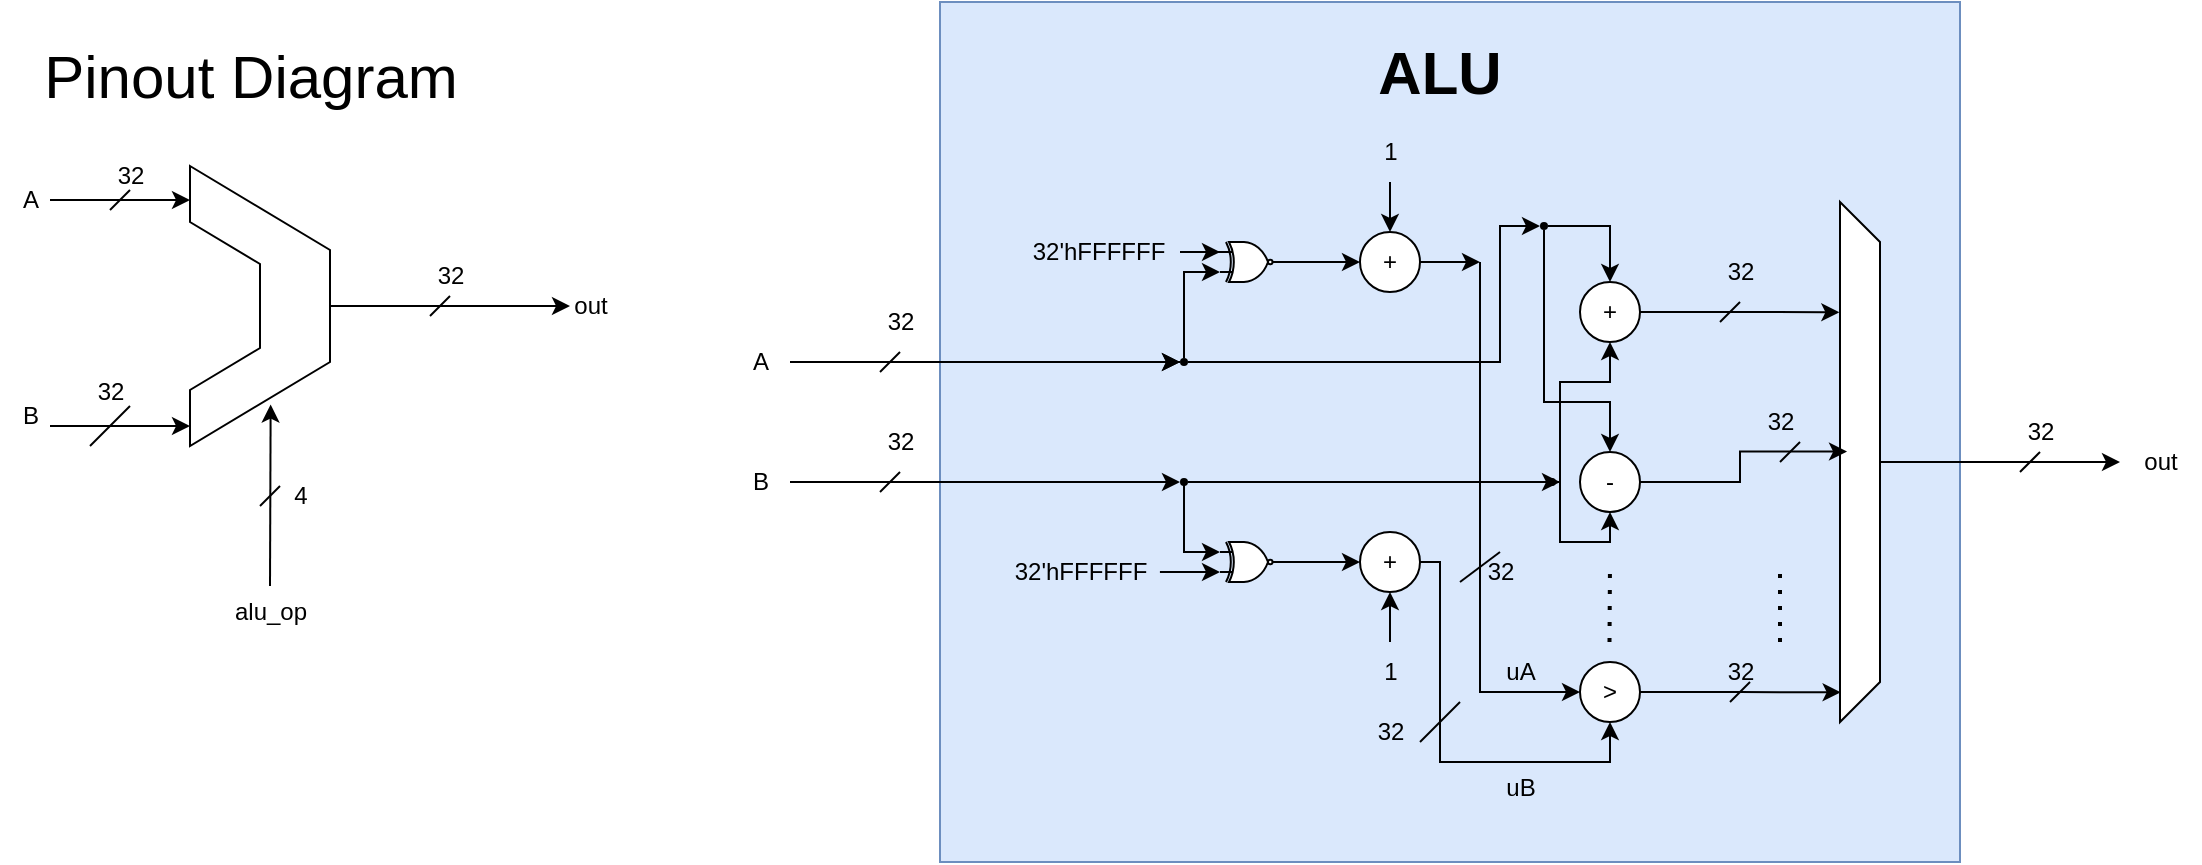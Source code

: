<mxfile version="26.0.9" pages="3">
  <diagram name="ALU" id="GB39emdxDy5OW_C8HE9r">
    <mxGraphModel dx="1167" dy="699" grid="1" gridSize="10" guides="1" tooltips="1" connect="1" arrows="1" fold="1" page="1" pageScale="1" pageWidth="1200" pageHeight="1000" math="0" shadow="0">
      <root>
        <mxCell id="0" />
        <mxCell id="1" parent="0" />
        <mxCell id="S4wUbyauwCKhqa-NRHaI-137" value="" style="rounded=0;whiteSpace=wrap;html=1;fillColor=#dae8fc;strokeColor=#6c8ebf;" vertex="1" parent="1">
          <mxGeometry x="520" y="250" width="510" height="430" as="geometry" />
        </mxCell>
        <mxCell id="S4wUbyauwCKhqa-NRHaI-49" style="edgeStyle=orthogonalEdgeStyle;rounded=0;orthogonalLoop=1;jettySize=auto;html=1;" edge="1" parent="1" source="S4wUbyauwCKhqa-NRHaI-31">
          <mxGeometry relative="1" as="geometry">
            <mxPoint x="335" y="402" as="targetPoint" />
          </mxGeometry>
        </mxCell>
        <mxCell id="S4wUbyauwCKhqa-NRHaI-31" value="" style="shape=stencil(tZXRjoIwEEW/pq+bQsPq6wb1PyqOS2NtSdvV3b93oGCs0I0IJISkc7mHIb1DCcttySsgKS0J25A0TSjFO66vT2tuKyicL164EXwvwSvWGX2Cqzi4liFUCUa4WmVbQr/wmfpieaGVQojQygbKg44wLhR66a+Hta//C1YV8s/gwLRNNtXd68yPbAFqskSnIbPre95OZ6KGvSaL7NQ81ORNJsuxEgsxy/e8OH0b/aMOfVdUO2oDA8JdFlL6AYt9YMXruesJnXzWF/h/moawnVsK9eC+/wxaP5sKWI0FPGWMTvOvx9qz0P+ZTfOzsf7Q/sL+FVLbaHKwHgkPHguDmWs8vcQ2VX+ONIUb);whiteSpace=wrap;html=1;fillColor=light-dark(#A9C4EB,#EDEDED);fillStyle=auto;" vertex="1" parent="1">
          <mxGeometry x="145" y="332" width="70" height="140" as="geometry" />
        </mxCell>
        <mxCell id="S4wUbyauwCKhqa-NRHaI-32" value="" style="endArrow=classic;html=1;rounded=0;" edge="1" parent="1">
          <mxGeometry width="50" height="50" relative="1" as="geometry">
            <mxPoint x="75" y="349" as="sourcePoint" />
            <mxPoint x="145" y="349" as="targetPoint" />
          </mxGeometry>
        </mxCell>
        <mxCell id="S4wUbyauwCKhqa-NRHaI-35" value="" style="endArrow=classic;html=1;rounded=0;" edge="1" parent="1">
          <mxGeometry width="50" height="50" relative="1" as="geometry">
            <mxPoint x="75" y="462" as="sourcePoint" />
            <mxPoint x="145" y="462" as="targetPoint" />
          </mxGeometry>
        </mxCell>
        <mxCell id="S4wUbyauwCKhqa-NRHaI-36" value="A" style="text;html=1;align=center;verticalAlign=middle;resizable=0;points=[];autosize=1;strokeColor=none;fillColor=none;" vertex="1" parent="1">
          <mxGeometry x="50" y="334" width="30" height="30" as="geometry" />
        </mxCell>
        <mxCell id="S4wUbyauwCKhqa-NRHaI-37" value="B" style="text;html=1;align=center;verticalAlign=middle;resizable=0;points=[];autosize=1;strokeColor=none;fillColor=none;" vertex="1" parent="1">
          <mxGeometry x="50" y="442" width="30" height="30" as="geometry" />
        </mxCell>
        <mxCell id="S4wUbyauwCKhqa-NRHaI-38" value="" style="endArrow=none;html=1;rounded=0;" edge="1" parent="1">
          <mxGeometry width="50" height="50" relative="1" as="geometry">
            <mxPoint x="105" y="354" as="sourcePoint" />
            <mxPoint x="115" y="344" as="targetPoint" />
          </mxGeometry>
        </mxCell>
        <mxCell id="S4wUbyauwCKhqa-NRHaI-39" value="32" style="text;html=1;align=center;verticalAlign=middle;resizable=0;points=[];autosize=1;strokeColor=none;fillColor=none;" vertex="1" parent="1">
          <mxGeometry x="95" y="322" width="40" height="30" as="geometry" />
        </mxCell>
        <mxCell id="S4wUbyauwCKhqa-NRHaI-43" value="" style="endArrow=none;html=1;rounded=0;endSize=6;" edge="1" parent="1">
          <mxGeometry width="50" height="50" relative="1" as="geometry">
            <mxPoint x="95" y="472" as="sourcePoint" />
            <mxPoint x="115" y="452" as="targetPoint" />
            <Array as="points">
              <mxPoint x="105" y="462" />
            </Array>
          </mxGeometry>
        </mxCell>
        <mxCell id="S4wUbyauwCKhqa-NRHaI-44" value="32" style="text;html=1;align=center;verticalAlign=middle;resizable=0;points=[];autosize=1;strokeColor=none;fillColor=none;" vertex="1" parent="1">
          <mxGeometry x="85" y="430" width="40" height="30" as="geometry" />
        </mxCell>
        <mxCell id="S4wUbyauwCKhqa-NRHaI-45" value="" style="endArrow=classic;html=1;rounded=0;entryX=0.576;entryY=0.852;entryDx=0;entryDy=0;entryPerimeter=0;" edge="1" parent="1" target="S4wUbyauwCKhqa-NRHaI-31">
          <mxGeometry width="50" height="50" relative="1" as="geometry">
            <mxPoint x="185" y="542" as="sourcePoint" />
            <mxPoint x="215" y="529" as="targetPoint" />
          </mxGeometry>
        </mxCell>
        <mxCell id="S4wUbyauwCKhqa-NRHaI-46" value="" style="endArrow=none;html=1;rounded=0;" edge="1" parent="1">
          <mxGeometry width="50" height="50" relative="1" as="geometry">
            <mxPoint x="180" y="502" as="sourcePoint" />
            <mxPoint x="190" y="492" as="targetPoint" />
          </mxGeometry>
        </mxCell>
        <mxCell id="S4wUbyauwCKhqa-NRHaI-47" value="4" style="text;html=1;align=center;verticalAlign=middle;resizable=0;points=[];autosize=1;strokeColor=none;fillColor=none;" vertex="1" parent="1">
          <mxGeometry x="185" y="482" width="30" height="30" as="geometry" />
        </mxCell>
        <mxCell id="S4wUbyauwCKhqa-NRHaI-48" value="alu_op" style="text;html=1;align=center;verticalAlign=middle;resizable=0;points=[];autosize=1;strokeColor=none;fillColor=none;" vertex="1" parent="1">
          <mxGeometry x="155" y="540" width="60" height="30" as="geometry" />
        </mxCell>
        <mxCell id="S4wUbyauwCKhqa-NRHaI-50" value="out" style="text;html=1;align=center;verticalAlign=middle;resizable=0;points=[];autosize=1;strokeColor=none;fillColor=none;" vertex="1" parent="1">
          <mxGeometry x="325" y="387" width="40" height="30" as="geometry" />
        </mxCell>
        <mxCell id="S4wUbyauwCKhqa-NRHaI-53" value="" style="endArrow=none;html=1;rounded=0;" edge="1" parent="1">
          <mxGeometry width="50" height="50" relative="1" as="geometry">
            <mxPoint x="265" y="407" as="sourcePoint" />
            <mxPoint x="275" y="397" as="targetPoint" />
          </mxGeometry>
        </mxCell>
        <mxCell id="S4wUbyauwCKhqa-NRHaI-54" value="32" style="text;html=1;align=center;verticalAlign=middle;resizable=0;points=[];autosize=1;strokeColor=none;fillColor=none;" vertex="1" parent="1">
          <mxGeometry x="255" y="372" width="40" height="30" as="geometry" />
        </mxCell>
        <mxCell id="S4wUbyauwCKhqa-NRHaI-55" value="&lt;font style=&quot;font-size: 30px;&quot;&gt;Pinout Diagram&lt;/font&gt;" style="text;html=1;align=center;verticalAlign=middle;resizable=0;points=[];autosize=1;strokeColor=none;fillColor=none;" vertex="1" parent="1">
          <mxGeometry x="60" y="262" width="230" height="50" as="geometry" />
        </mxCell>
        <mxCell id="S4wUbyauwCKhqa-NRHaI-104" style="edgeStyle=orthogonalEdgeStyle;rounded=0;orthogonalLoop=1;jettySize=auto;html=1;entryX=0;entryY=0.5;entryDx=0;entryDy=0;" edge="1" parent="1" source="S4wUbyauwCKhqa-NRHaI-56" target="S4wUbyauwCKhqa-NRHaI-58">
          <mxGeometry relative="1" as="geometry" />
        </mxCell>
        <mxCell id="S4wUbyauwCKhqa-NRHaI-56" value="" style="verticalLabelPosition=bottom;shadow=0;dashed=0;align=center;html=1;verticalAlign=top;shape=mxgraph.electrical.logic_gates.logic_gate;operation=xor;negating=1;negSize=0.15;" vertex="1" parent="1">
          <mxGeometry x="660" y="370" width="30" height="20" as="geometry" />
        </mxCell>
        <mxCell id="S4wUbyauwCKhqa-NRHaI-57" value="" style="verticalLabelPosition=bottom;shadow=0;dashed=0;align=center;html=1;verticalAlign=top;shape=mxgraph.electrical.logic_gates.logic_gate;operation=xor;negating=1;negSize=0.15;" vertex="1" parent="1">
          <mxGeometry x="660" y="520" width="30" height="20" as="geometry" />
        </mxCell>
        <mxCell id="S4wUbyauwCKhqa-NRHaI-113" style="edgeStyle=orthogonalEdgeStyle;rounded=0;orthogonalLoop=1;jettySize=auto;html=1;entryX=0;entryY=0.5;entryDx=0;entryDy=0;" edge="1" parent="1" source="S4wUbyauwCKhqa-NRHaI-120" target="S4wUbyauwCKhqa-NRHaI-62">
          <mxGeometry relative="1" as="geometry">
            <Array as="points">
              <mxPoint x="790" y="380" />
              <mxPoint x="790" y="595" />
            </Array>
          </mxGeometry>
        </mxCell>
        <mxCell id="S4wUbyauwCKhqa-NRHaI-122" style="edgeStyle=orthogonalEdgeStyle;rounded=0;orthogonalLoop=1;jettySize=auto;html=1;" edge="1" parent="1" source="S4wUbyauwCKhqa-NRHaI-58">
          <mxGeometry relative="1" as="geometry">
            <mxPoint x="790" y="380" as="targetPoint" />
          </mxGeometry>
        </mxCell>
        <mxCell id="S4wUbyauwCKhqa-NRHaI-58" value="+" style="ellipse;whiteSpace=wrap;html=1;aspect=fixed;" vertex="1" parent="1">
          <mxGeometry x="730" y="365" width="30" height="30" as="geometry" />
        </mxCell>
        <mxCell id="S4wUbyauwCKhqa-NRHaI-114" style="edgeStyle=orthogonalEdgeStyle;rounded=0;orthogonalLoop=1;jettySize=auto;html=1;entryX=0.5;entryY=1;entryDx=0;entryDy=0;" edge="1" parent="1" source="S4wUbyauwCKhqa-NRHaI-59" target="S4wUbyauwCKhqa-NRHaI-62">
          <mxGeometry relative="1" as="geometry">
            <Array as="points">
              <mxPoint x="770" y="530" />
              <mxPoint x="770" y="630" />
              <mxPoint x="855" y="630" />
            </Array>
          </mxGeometry>
        </mxCell>
        <mxCell id="S4wUbyauwCKhqa-NRHaI-59" value="+" style="ellipse;whiteSpace=wrap;html=1;aspect=fixed;" vertex="1" parent="1">
          <mxGeometry x="730" y="515" width="30" height="30" as="geometry" />
        </mxCell>
        <mxCell id="S4wUbyauwCKhqa-NRHaI-60" value="+" style="ellipse;whiteSpace=wrap;html=1;aspect=fixed;" vertex="1" parent="1">
          <mxGeometry x="840" y="390" width="30" height="30" as="geometry" />
        </mxCell>
        <mxCell id="S4wUbyauwCKhqa-NRHaI-61" value="-" style="ellipse;whiteSpace=wrap;html=1;aspect=fixed;" vertex="1" parent="1">
          <mxGeometry x="840" y="475" width="30" height="30" as="geometry" />
        </mxCell>
        <mxCell id="S4wUbyauwCKhqa-NRHaI-62" value="&amp;gt;" style="ellipse;whiteSpace=wrap;html=1;aspect=fixed;" vertex="1" parent="1">
          <mxGeometry x="840" y="580" width="30" height="30" as="geometry" />
        </mxCell>
        <mxCell id="S4wUbyauwCKhqa-NRHaI-63" value="" style="endArrow=none;dashed=1;html=1;dashPattern=1 3;strokeWidth=2;rounded=0;" edge="1" parent="1">
          <mxGeometry width="50" height="50" relative="1" as="geometry">
            <mxPoint x="854.75" y="570" as="sourcePoint" />
            <mxPoint x="855" y="530" as="targetPoint" />
          </mxGeometry>
        </mxCell>
        <mxCell id="S4wUbyauwCKhqa-NRHaI-66" style="edgeStyle=orthogonalEdgeStyle;rounded=0;orthogonalLoop=1;jettySize=auto;html=1;" edge="1" parent="1" source="S4wUbyauwCKhqa-NRHaI-64">
          <mxGeometry relative="1" as="geometry">
            <mxPoint x="1110" y="480" as="targetPoint" />
          </mxGeometry>
        </mxCell>
        <mxCell id="S4wUbyauwCKhqa-NRHaI-64" value="" style="shape=trapezoid;perimeter=trapezoidPerimeter;whiteSpace=wrap;html=1;fixedSize=1;direction=south;" vertex="1" parent="1">
          <mxGeometry x="970" y="350" width="20" height="260" as="geometry" />
        </mxCell>
        <mxCell id="S4wUbyauwCKhqa-NRHaI-65" value="" style="endArrow=none;dashed=1;html=1;dashPattern=1 3;strokeWidth=2;rounded=0;" edge="1" parent="1">
          <mxGeometry width="50" height="50" relative="1" as="geometry">
            <mxPoint x="940" y="570" as="sourcePoint" />
            <mxPoint x="940" y="530" as="targetPoint" />
          </mxGeometry>
        </mxCell>
        <mxCell id="S4wUbyauwCKhqa-NRHaI-67" value="out" style="text;html=1;align=center;verticalAlign=middle;resizable=0;points=[];autosize=1;strokeColor=none;fillColor=none;" vertex="1" parent="1">
          <mxGeometry x="1110" y="465" width="40" height="30" as="geometry" />
        </mxCell>
        <mxCell id="S4wUbyauwCKhqa-NRHaI-68" style="edgeStyle=orthogonalEdgeStyle;rounded=0;orthogonalLoop=1;jettySize=auto;html=1;entryX=0.212;entryY=1.016;entryDx=0;entryDy=0;entryPerimeter=0;" edge="1" parent="1" source="S4wUbyauwCKhqa-NRHaI-60" target="S4wUbyauwCKhqa-NRHaI-64">
          <mxGeometry relative="1" as="geometry" />
        </mxCell>
        <mxCell id="S4wUbyauwCKhqa-NRHaI-69" style="edgeStyle=orthogonalEdgeStyle;rounded=0;orthogonalLoop=1;jettySize=auto;html=1;entryX=0.48;entryY=0.824;entryDx=0;entryDy=0;entryPerimeter=0;" edge="1" parent="1" source="S4wUbyauwCKhqa-NRHaI-61" target="S4wUbyauwCKhqa-NRHaI-64">
          <mxGeometry relative="1" as="geometry" />
        </mxCell>
        <mxCell id="S4wUbyauwCKhqa-NRHaI-70" style="edgeStyle=orthogonalEdgeStyle;rounded=0;orthogonalLoop=1;jettySize=auto;html=1;entryX=0.943;entryY=0.984;entryDx=0;entryDy=0;entryPerimeter=0;" edge="1" parent="1" source="S4wUbyauwCKhqa-NRHaI-62" target="S4wUbyauwCKhqa-NRHaI-64">
          <mxGeometry relative="1" as="geometry" />
        </mxCell>
        <mxCell id="S4wUbyauwCKhqa-NRHaI-71" value="" style="endArrow=none;html=1;rounded=0;" edge="1" parent="1">
          <mxGeometry width="50" height="50" relative="1" as="geometry">
            <mxPoint x="1060" y="485" as="sourcePoint" />
            <mxPoint x="1070" y="475" as="targetPoint" />
          </mxGeometry>
        </mxCell>
        <mxCell id="S4wUbyauwCKhqa-NRHaI-72" value="32" style="text;html=1;align=center;verticalAlign=middle;resizable=0;points=[];autosize=1;strokeColor=none;fillColor=none;" vertex="1" parent="1">
          <mxGeometry x="1050" y="450" width="40" height="30" as="geometry" />
        </mxCell>
        <mxCell id="S4wUbyauwCKhqa-NRHaI-77" value="" style="endArrow=none;html=1;rounded=0;" edge="1" parent="1">
          <mxGeometry width="50" height="50" relative="1" as="geometry">
            <mxPoint x="910" y="410" as="sourcePoint" />
            <mxPoint x="920" y="400" as="targetPoint" />
          </mxGeometry>
        </mxCell>
        <mxCell id="S4wUbyauwCKhqa-NRHaI-78" value="32" style="text;html=1;align=center;verticalAlign=middle;resizable=0;points=[];autosize=1;strokeColor=none;fillColor=none;" vertex="1" parent="1">
          <mxGeometry x="900" y="370" width="40" height="30" as="geometry" />
        </mxCell>
        <mxCell id="S4wUbyauwCKhqa-NRHaI-80" value="" style="endArrow=none;html=1;rounded=0;" edge="1" parent="1">
          <mxGeometry width="50" height="50" relative="1" as="geometry">
            <mxPoint x="940" y="480" as="sourcePoint" />
            <mxPoint x="950" y="470" as="targetPoint" />
          </mxGeometry>
        </mxCell>
        <mxCell id="S4wUbyauwCKhqa-NRHaI-81" value="32" style="text;html=1;align=center;verticalAlign=middle;resizable=0;points=[];autosize=1;strokeColor=none;fillColor=none;" vertex="1" parent="1">
          <mxGeometry x="920" y="445" width="40" height="30" as="geometry" />
        </mxCell>
        <mxCell id="S4wUbyauwCKhqa-NRHaI-82" value="" style="endArrow=none;html=1;rounded=0;" edge="1" parent="1">
          <mxGeometry width="50" height="50" relative="1" as="geometry">
            <mxPoint x="915" y="600" as="sourcePoint" />
            <mxPoint x="925" y="590" as="targetPoint" />
          </mxGeometry>
        </mxCell>
        <mxCell id="S4wUbyauwCKhqa-NRHaI-83" value="32" style="text;html=1;align=center;verticalAlign=middle;resizable=0;points=[];autosize=1;strokeColor=none;fillColor=none;" vertex="1" parent="1">
          <mxGeometry x="900" y="570" width="40" height="30" as="geometry" />
        </mxCell>
        <mxCell id="S4wUbyauwCKhqa-NRHaI-84" value="A" style="text;html=1;align=center;verticalAlign=middle;resizable=0;points=[];autosize=1;strokeColor=none;fillColor=none;" vertex="1" parent="1">
          <mxGeometry x="415" y="415" width="30" height="30" as="geometry" />
        </mxCell>
        <mxCell id="S4wUbyauwCKhqa-NRHaI-87" style="edgeStyle=orthogonalEdgeStyle;rounded=0;orthogonalLoop=1;jettySize=auto;html=1;entryX=0.5;entryY=1;entryDx=0;entryDy=0;" edge="1" parent="1" source="S4wUbyauwCKhqa-NRHaI-130" target="S4wUbyauwCKhqa-NRHaI-60">
          <mxGeometry relative="1" as="geometry">
            <Array as="points">
              <mxPoint x="830" y="490" />
              <mxPoint x="830" y="440" />
              <mxPoint x="855" y="440" />
            </Array>
          </mxGeometry>
        </mxCell>
        <mxCell id="S4wUbyauwCKhqa-NRHaI-99" style="edgeStyle=orthogonalEdgeStyle;rounded=0;orthogonalLoop=1;jettySize=auto;html=1;entryX=0;entryY=0.5;entryDx=0;entryDy=0;" edge="1" parent="1" source="S4wUbyauwCKhqa-NRHaI-85" target="S4wUbyauwCKhqa-NRHaI-97">
          <mxGeometry relative="1" as="geometry" />
        </mxCell>
        <mxCell id="S4wUbyauwCKhqa-NRHaI-85" value="B" style="text;html=1;align=center;verticalAlign=middle;resizable=0;points=[];autosize=1;strokeColor=none;fillColor=none;" vertex="1" parent="1">
          <mxGeometry x="415" y="475" width="30" height="30" as="geometry" />
        </mxCell>
        <mxCell id="S4wUbyauwCKhqa-NRHaI-91" style="edgeStyle=orthogonalEdgeStyle;rounded=0;orthogonalLoop=1;jettySize=auto;html=1;" edge="1" parent="1" source="S4wUbyauwCKhqa-NRHaI-89">
          <mxGeometry relative="1" as="geometry">
            <mxPoint x="640" y="430" as="targetPoint" />
            <Array as="points">
              <mxPoint x="620" y="430" />
            </Array>
          </mxGeometry>
        </mxCell>
        <mxCell id="S4wUbyauwCKhqa-NRHaI-92" style="edgeStyle=orthogonalEdgeStyle;rounded=0;orthogonalLoop=1;jettySize=auto;html=1;entryX=0;entryY=0.75;entryDx=0;entryDy=0;entryPerimeter=0;" edge="1" parent="1" source="S4wUbyauwCKhqa-NRHaI-89" target="S4wUbyauwCKhqa-NRHaI-56">
          <mxGeometry relative="1" as="geometry">
            <Array as="points">
              <mxPoint x="642" y="385" />
            </Array>
          </mxGeometry>
        </mxCell>
        <mxCell id="S4wUbyauwCKhqa-NRHaI-94" value="" style="edgeStyle=orthogonalEdgeStyle;rounded=0;orthogonalLoop=1;jettySize=auto;html=1;" edge="1" parent="1" source="S4wUbyauwCKhqa-NRHaI-84" target="S4wUbyauwCKhqa-NRHaI-89">
          <mxGeometry relative="1" as="geometry">
            <mxPoint x="590" y="430" as="sourcePoint" />
            <mxPoint x="640" y="430" as="targetPoint" />
            <Array as="points" />
          </mxGeometry>
        </mxCell>
        <mxCell id="S4wUbyauwCKhqa-NRHaI-127" style="edgeStyle=orthogonalEdgeStyle;rounded=0;orthogonalLoop=1;jettySize=auto;html=1;entryX=0;entryY=0.5;entryDx=0;entryDy=0;" edge="1" parent="1" source="S4wUbyauwCKhqa-NRHaI-89" target="S4wUbyauwCKhqa-NRHaI-125">
          <mxGeometry relative="1" as="geometry">
            <Array as="points">
              <mxPoint x="800" y="430" />
              <mxPoint x="800" y="362" />
            </Array>
          </mxGeometry>
        </mxCell>
        <mxCell id="S4wUbyauwCKhqa-NRHaI-89" value="" style="shape=ellipse;fillColor=#000000;strokeColor=none;html=1;sketch=0;strokeWidth=1;rotation=0;" vertex="1" parent="1">
          <mxGeometry x="640" y="428" width="4" height="4" as="geometry" />
        </mxCell>
        <mxCell id="S4wUbyauwCKhqa-NRHaI-95" value="32&#39;hFFFFFF" style="text;html=1;align=center;verticalAlign=middle;resizable=0;points=[];autosize=1;strokeColor=none;fillColor=none;" vertex="1" parent="1">
          <mxGeometry x="554" y="360" width="90" height="30" as="geometry" />
        </mxCell>
        <mxCell id="S4wUbyauwCKhqa-NRHaI-96" style="edgeStyle=orthogonalEdgeStyle;rounded=0;orthogonalLoop=1;jettySize=auto;html=1;entryX=0;entryY=0.25;entryDx=0;entryDy=0;entryPerimeter=0;" edge="1" parent="1" source="S4wUbyauwCKhqa-NRHaI-95" target="S4wUbyauwCKhqa-NRHaI-56">
          <mxGeometry relative="1" as="geometry">
            <mxPoint x="640" y="375" as="sourcePoint" />
            <Array as="points" />
          </mxGeometry>
        </mxCell>
        <mxCell id="S4wUbyauwCKhqa-NRHaI-132" style="edgeStyle=orthogonalEdgeStyle;rounded=0;orthogonalLoop=1;jettySize=auto;html=1;" edge="1" parent="1" source="S4wUbyauwCKhqa-NRHaI-97">
          <mxGeometry relative="1" as="geometry">
            <mxPoint x="830" y="490" as="targetPoint" />
          </mxGeometry>
        </mxCell>
        <mxCell id="S4wUbyauwCKhqa-NRHaI-97" value="" style="shape=ellipse;fillColor=#000000;strokeColor=none;html=1;sketch=0;strokeWidth=1;rotation=0;" vertex="1" parent="1">
          <mxGeometry x="640" y="488" width="4" height="4" as="geometry" />
        </mxCell>
        <mxCell id="S4wUbyauwCKhqa-NRHaI-100" style="edgeStyle=orthogonalEdgeStyle;rounded=0;orthogonalLoop=1;jettySize=auto;html=1;entryX=0;entryY=0.25;entryDx=0;entryDy=0;entryPerimeter=0;exitX=0.502;exitY=0.5;exitDx=0;exitDy=0;exitPerimeter=0;" edge="1" parent="1" source="S4wUbyauwCKhqa-NRHaI-97" target="S4wUbyauwCKhqa-NRHaI-57">
          <mxGeometry relative="1" as="geometry">
            <Array as="points">
              <mxPoint x="642" y="525" />
            </Array>
          </mxGeometry>
        </mxCell>
        <mxCell id="S4wUbyauwCKhqa-NRHaI-101" value="32&#39;hFFFFFF" style="text;html=1;align=center;verticalAlign=middle;resizable=0;points=[];autosize=1;strokeColor=none;fillColor=none;" vertex="1" parent="1">
          <mxGeometry x="545" y="520" width="90" height="30" as="geometry" />
        </mxCell>
        <mxCell id="S4wUbyauwCKhqa-NRHaI-102" style="edgeStyle=orthogonalEdgeStyle;rounded=0;orthogonalLoop=1;jettySize=auto;html=1;entryX=0;entryY=0.75;entryDx=0;entryDy=0;entryPerimeter=0;exitX=0.944;exitY=0.5;exitDx=0;exitDy=0;exitPerimeter=0;" edge="1" parent="1" source="S4wUbyauwCKhqa-NRHaI-101" target="S4wUbyauwCKhqa-NRHaI-57">
          <mxGeometry relative="1" as="geometry" />
        </mxCell>
        <mxCell id="S4wUbyauwCKhqa-NRHaI-103" style="edgeStyle=orthogonalEdgeStyle;rounded=0;orthogonalLoop=1;jettySize=auto;html=1;entryX=0;entryY=0.5;entryDx=0;entryDy=0;" edge="1" parent="1" source="S4wUbyauwCKhqa-NRHaI-57" target="S4wUbyauwCKhqa-NRHaI-59">
          <mxGeometry relative="1" as="geometry" />
        </mxCell>
        <mxCell id="S4wUbyauwCKhqa-NRHaI-108" style="edgeStyle=orthogonalEdgeStyle;rounded=0;orthogonalLoop=1;jettySize=auto;html=1;entryX=0.5;entryY=0;entryDx=0;entryDy=0;" edge="1" parent="1" source="S4wUbyauwCKhqa-NRHaI-105" target="S4wUbyauwCKhqa-NRHaI-58">
          <mxGeometry relative="1" as="geometry" />
        </mxCell>
        <mxCell id="S4wUbyauwCKhqa-NRHaI-105" value="1" style="text;html=1;align=center;verticalAlign=middle;resizable=0;points=[];autosize=1;strokeColor=none;fillColor=none;" vertex="1" parent="1">
          <mxGeometry x="730" y="310" width="30" height="30" as="geometry" />
        </mxCell>
        <mxCell id="S4wUbyauwCKhqa-NRHaI-107" style="edgeStyle=orthogonalEdgeStyle;rounded=0;orthogonalLoop=1;jettySize=auto;html=1;entryX=0.5;entryY=1;entryDx=0;entryDy=0;" edge="1" parent="1" source="S4wUbyauwCKhqa-NRHaI-106" target="S4wUbyauwCKhqa-NRHaI-59">
          <mxGeometry relative="1" as="geometry" />
        </mxCell>
        <mxCell id="S4wUbyauwCKhqa-NRHaI-106" value="1" style="text;html=1;align=center;verticalAlign=middle;resizable=0;points=[];autosize=1;strokeColor=none;fillColor=none;" vertex="1" parent="1">
          <mxGeometry x="730" y="570" width="30" height="30" as="geometry" />
        </mxCell>
        <mxCell id="S4wUbyauwCKhqa-NRHaI-109" value="" style="endArrow=none;html=1;rounded=0;" edge="1" parent="1">
          <mxGeometry width="50" height="50" relative="1" as="geometry">
            <mxPoint x="490" y="435" as="sourcePoint" />
            <mxPoint x="500" y="425" as="targetPoint" />
          </mxGeometry>
        </mxCell>
        <mxCell id="S4wUbyauwCKhqa-NRHaI-110" value="32" style="text;html=1;align=center;verticalAlign=middle;resizable=0;points=[];autosize=1;strokeColor=none;fillColor=none;" vertex="1" parent="1">
          <mxGeometry x="480" y="395" width="40" height="30" as="geometry" />
        </mxCell>
        <mxCell id="S4wUbyauwCKhqa-NRHaI-111" value="" style="endArrow=none;html=1;rounded=0;" edge="1" parent="1">
          <mxGeometry width="50" height="50" relative="1" as="geometry">
            <mxPoint x="490" y="495" as="sourcePoint" />
            <mxPoint x="500" y="485" as="targetPoint" />
          </mxGeometry>
        </mxCell>
        <mxCell id="S4wUbyauwCKhqa-NRHaI-112" value="32" style="text;html=1;align=center;verticalAlign=middle;resizable=0;points=[];autosize=1;strokeColor=none;fillColor=none;" vertex="1" parent="1">
          <mxGeometry x="480" y="455" width="40" height="30" as="geometry" />
        </mxCell>
        <mxCell id="S4wUbyauwCKhqa-NRHaI-115" value="" style="endArrow=none;html=1;rounded=0;" edge="1" parent="1">
          <mxGeometry width="50" height="50" relative="1" as="geometry">
            <mxPoint x="780" y="540" as="sourcePoint" />
            <mxPoint x="800" y="525" as="targetPoint" />
          </mxGeometry>
        </mxCell>
        <mxCell id="S4wUbyauwCKhqa-NRHaI-116" value="32" style="text;html=1;align=center;verticalAlign=middle;resizable=0;points=[];autosize=1;strokeColor=none;fillColor=none;" vertex="1" parent="1">
          <mxGeometry x="780" y="520" width="40" height="30" as="geometry" />
        </mxCell>
        <mxCell id="S4wUbyauwCKhqa-NRHaI-117" value="" style="endArrow=none;html=1;rounded=0;" edge="1" parent="1">
          <mxGeometry width="50" height="50" relative="1" as="geometry">
            <mxPoint x="760" y="620" as="sourcePoint" />
            <mxPoint x="780" y="600" as="targetPoint" />
          </mxGeometry>
        </mxCell>
        <mxCell id="S4wUbyauwCKhqa-NRHaI-118" value="32" style="text;html=1;align=center;verticalAlign=middle;resizable=0;points=[];autosize=1;strokeColor=none;fillColor=none;" vertex="1" parent="1">
          <mxGeometry x="725" y="600" width="40" height="30" as="geometry" />
        </mxCell>
        <mxCell id="S4wUbyauwCKhqa-NRHaI-119" value="uB" style="text;html=1;align=center;verticalAlign=middle;resizable=0;points=[];autosize=1;strokeColor=none;fillColor=none;" vertex="1" parent="1">
          <mxGeometry x="790" y="628" width="40" height="30" as="geometry" />
        </mxCell>
        <mxCell id="S4wUbyauwCKhqa-NRHaI-120" value="uA" style="text;html=1;align=center;verticalAlign=middle;resizable=0;points=[];autosize=1;strokeColor=none;fillColor=none;" vertex="1" parent="1">
          <mxGeometry x="790" y="570" width="40" height="30" as="geometry" />
        </mxCell>
        <mxCell id="S4wUbyauwCKhqa-NRHaI-128" style="edgeStyle=orthogonalEdgeStyle;rounded=0;orthogonalLoop=1;jettySize=auto;html=1;entryX=0.5;entryY=0;entryDx=0;entryDy=0;" edge="1" parent="1" source="S4wUbyauwCKhqa-NRHaI-125" target="S4wUbyauwCKhqa-NRHaI-61">
          <mxGeometry relative="1" as="geometry">
            <Array as="points">
              <mxPoint x="822" y="450" />
              <mxPoint x="855" y="450" />
            </Array>
          </mxGeometry>
        </mxCell>
        <mxCell id="S4wUbyauwCKhqa-NRHaI-129" style="edgeStyle=orthogonalEdgeStyle;rounded=0;orthogonalLoop=1;jettySize=auto;html=1;entryX=0.5;entryY=0;entryDx=0;entryDy=0;" edge="1" parent="1" source="S4wUbyauwCKhqa-NRHaI-125" target="S4wUbyauwCKhqa-NRHaI-60">
          <mxGeometry relative="1" as="geometry" />
        </mxCell>
        <mxCell id="S4wUbyauwCKhqa-NRHaI-125" value="" style="shape=ellipse;fillColor=#000000;strokeColor=none;html=1;sketch=0;strokeWidth=1;rotation=0;" vertex="1" parent="1">
          <mxGeometry x="820" y="360" width="4" height="4" as="geometry" />
        </mxCell>
        <mxCell id="S4wUbyauwCKhqa-NRHaI-135" style="edgeStyle=orthogonalEdgeStyle;rounded=0;orthogonalLoop=1;jettySize=auto;html=1;entryX=0.5;entryY=1;entryDx=0;entryDy=0;" edge="1" parent="1" source="S4wUbyauwCKhqa-NRHaI-130" target="S4wUbyauwCKhqa-NRHaI-61">
          <mxGeometry relative="1" as="geometry">
            <Array as="points">
              <mxPoint x="830" y="490" />
              <mxPoint x="830" y="520" />
              <mxPoint x="855" y="520" />
            </Array>
          </mxGeometry>
        </mxCell>
        <mxCell id="S4wUbyauwCKhqa-NRHaI-130" value="" style="shape=ellipse;fillColor=#000000;strokeColor=none;html=1;sketch=0;strokeWidth=1;rotation=0;" vertex="1" parent="1">
          <mxGeometry x="824" y="488" width="4" height="4" as="geometry" />
        </mxCell>
        <mxCell id="S4wUbyauwCKhqa-NRHaI-138" value="&lt;font style=&quot;font-size: 30px;&quot;&gt;&lt;b&gt;ALU&lt;/b&gt;&lt;/font&gt;" style="text;html=1;align=center;verticalAlign=middle;whiteSpace=wrap;rounded=0;" vertex="1" parent="1">
          <mxGeometry x="740" y="270" width="60" height="30" as="geometry" />
        </mxCell>
      </root>
    </mxGraphModel>
  </diagram>
  <diagram id="O1nije5yl5hJGZRxxu8Z" name="Register File">
    <mxGraphModel dx="1909" dy="1144" grid="1" gridSize="10" guides="1" tooltips="1" connect="1" arrows="1" fold="1" page="1" pageScale="1" pageWidth="2000" pageHeight="2000" math="0" shadow="0">
      <root>
        <mxCell id="0" />
        <mxCell id="1" parent="0" />
        <mxCell id="GM3wIo_nSg7rm5uNo50x-19" value="" style="group" vertex="1" connectable="0" parent="1">
          <mxGeometry x="160" y="88" width="500" height="400" as="geometry" />
        </mxCell>
        <mxCell id="i6QVT4nO2AKiskU-5bBG-43" style="edgeStyle=orthogonalEdgeStyle;rounded=0;orthogonalLoop=1;jettySize=auto;html=1;" edge="1" parent="GM3wIo_nSg7rm5uNo50x-19" source="i6QVT4nO2AKiskU-5bBG-22" target="i6QVT4nO2AKiskU-5bBG-40">
          <mxGeometry relative="1" as="geometry">
            <Array as="points">
              <mxPoint x="410" y="115" />
              <mxPoint x="410" y="115" />
            </Array>
          </mxGeometry>
        </mxCell>
        <mxCell id="i6QVT4nO2AKiskU-5bBG-22" value="&lt;font style=&quot;font-size: 26px;&quot;&gt;Register File&lt;/font&gt;" style="whiteSpace=wrap;html=1;aspect=fixed;" vertex="1" parent="GM3wIo_nSg7rm5uNo50x-19">
          <mxGeometry x="170" y="92" width="220" height="220" as="geometry" />
        </mxCell>
        <mxCell id="i6QVT4nO2AKiskU-5bBG-23" value="" style="triangle;whiteSpace=wrap;html=1;" vertex="1" parent="GM3wIo_nSg7rm5uNo50x-19">
          <mxGeometry x="170" y="252" width="30" height="50" as="geometry" />
        </mxCell>
        <mxCell id="i6QVT4nO2AKiskU-5bBG-24" value="&lt;font&gt;raddr1&lt;/font&gt;" style="text;html=1;align=center;verticalAlign=middle;resizable=0;points=[];autosize=1;strokeColor=none;fillColor=none;" vertex="1" parent="GM3wIo_nSg7rm5uNo50x-19">
          <mxGeometry y="100" width="60" height="30" as="geometry" />
        </mxCell>
        <mxCell id="i6QVT4nO2AKiskU-5bBG-25" value="raddr2" style="text;html=1;align=center;verticalAlign=middle;resizable=0;points=[];autosize=1;strokeColor=none;fillColor=none;" vertex="1" parent="GM3wIo_nSg7rm5uNo50x-19">
          <mxGeometry y="142" width="60" height="30" as="geometry" />
        </mxCell>
        <mxCell id="i6QVT4nO2AKiskU-5bBG-26" value="waddr" style="text;html=1;align=center;verticalAlign=middle;resizable=0;points=[];autosize=1;strokeColor=none;fillColor=none;" vertex="1" parent="GM3wIo_nSg7rm5uNo50x-19">
          <mxGeometry y="180" width="60" height="30" as="geometry" />
        </mxCell>
        <mxCell id="i6QVT4nO2AKiskU-5bBG-27" value="reset_n" style="text;html=1;align=center;verticalAlign=middle;resizable=0;points=[];autosize=1;strokeColor=none;fillColor=none;" vertex="1" parent="GM3wIo_nSg7rm5uNo50x-19">
          <mxGeometry y="220" width="60" height="30" as="geometry" />
        </mxCell>
        <mxCell id="i6QVT4nO2AKiskU-5bBG-28" value="clk" style="text;html=1;align=center;verticalAlign=middle;resizable=0;points=[];autosize=1;strokeColor=none;fillColor=none;" vertex="1" parent="GM3wIo_nSg7rm5uNo50x-19">
          <mxGeometry x="10" y="260" width="40" height="30" as="geometry" />
        </mxCell>
        <mxCell id="i6QVT4nO2AKiskU-5bBG-29" value="reg_wr" style="text;html=1;align=center;verticalAlign=middle;resizable=0;points=[];autosize=1;strokeColor=none;fillColor=none;" vertex="1" parent="GM3wIo_nSg7rm5uNo50x-19">
          <mxGeometry x="200" y="370" width="60" height="30" as="geometry" />
        </mxCell>
        <mxCell id="i6QVT4nO2AKiskU-5bBG-30" value="wdata" style="text;html=1;align=center;verticalAlign=middle;resizable=0;points=[];autosize=1;strokeColor=none;fillColor=none;" vertex="1" parent="GM3wIo_nSg7rm5uNo50x-19">
          <mxGeometry x="280" y="370" width="60" height="30" as="geometry" />
        </mxCell>
        <mxCell id="i6QVT4nO2AKiskU-5bBG-32" style="edgeStyle=orthogonalEdgeStyle;rounded=0;orthogonalLoop=1;jettySize=auto;html=1;entryX=-0.004;entryY=0.108;entryDx=0;entryDy=0;entryPerimeter=0;" edge="1" parent="GM3wIo_nSg7rm5uNo50x-19" source="i6QVT4nO2AKiskU-5bBG-24" target="i6QVT4nO2AKiskU-5bBG-22">
          <mxGeometry relative="1" as="geometry" />
        </mxCell>
        <mxCell id="i6QVT4nO2AKiskU-5bBG-33" style="edgeStyle=orthogonalEdgeStyle;rounded=0;orthogonalLoop=1;jettySize=auto;html=1;" edge="1" parent="GM3wIo_nSg7rm5uNo50x-19" source="i6QVT4nO2AKiskU-5bBG-25">
          <mxGeometry relative="1" as="geometry">
            <mxPoint x="170" y="157" as="targetPoint" />
          </mxGeometry>
        </mxCell>
        <mxCell id="i6QVT4nO2AKiskU-5bBG-34" style="edgeStyle=orthogonalEdgeStyle;rounded=0;orthogonalLoop=1;jettySize=auto;html=1;entryX=-0.004;entryY=0.466;entryDx=0;entryDy=0;entryPerimeter=0;" edge="1" parent="GM3wIo_nSg7rm5uNo50x-19" source="i6QVT4nO2AKiskU-5bBG-26" target="i6QVT4nO2AKiskU-5bBG-22">
          <mxGeometry relative="1" as="geometry" />
        </mxCell>
        <mxCell id="i6QVT4nO2AKiskU-5bBG-35" style="edgeStyle=orthogonalEdgeStyle;rounded=0;orthogonalLoop=1;jettySize=auto;html=1;entryX=-0.005;entryY=0.649;entryDx=0;entryDy=0;entryPerimeter=0;" edge="1" parent="GM3wIo_nSg7rm5uNo50x-19" source="i6QVT4nO2AKiskU-5bBG-27" target="i6QVT4nO2AKiskU-5bBG-22">
          <mxGeometry relative="1" as="geometry" />
        </mxCell>
        <mxCell id="i6QVT4nO2AKiskU-5bBG-36" style="edgeStyle=orthogonalEdgeStyle;rounded=0;orthogonalLoop=1;jettySize=auto;html=1;entryX=0.039;entryY=0.45;entryDx=0;entryDy=0;entryPerimeter=0;" edge="1" parent="GM3wIo_nSg7rm5uNo50x-19" source="i6QVT4nO2AKiskU-5bBG-28" target="i6QVT4nO2AKiskU-5bBG-23">
          <mxGeometry relative="1" as="geometry" />
        </mxCell>
        <mxCell id="i6QVT4nO2AKiskU-5bBG-37" style="edgeStyle=orthogonalEdgeStyle;rounded=0;orthogonalLoop=1;jettySize=auto;html=1;entryX=0.273;entryY=1;entryDx=0;entryDy=0;entryPerimeter=0;" edge="1" parent="GM3wIo_nSg7rm5uNo50x-19" source="i6QVT4nO2AKiskU-5bBG-29" target="i6QVT4nO2AKiskU-5bBG-22">
          <mxGeometry relative="1" as="geometry" />
        </mxCell>
        <mxCell id="i6QVT4nO2AKiskU-5bBG-38" style="edgeStyle=orthogonalEdgeStyle;rounded=0;orthogonalLoop=1;jettySize=auto;html=1;entryX=0.639;entryY=1;entryDx=0;entryDy=0;entryPerimeter=0;" edge="1" parent="GM3wIo_nSg7rm5uNo50x-19" source="i6QVT4nO2AKiskU-5bBG-30" target="i6QVT4nO2AKiskU-5bBG-22">
          <mxGeometry relative="1" as="geometry" />
        </mxCell>
        <mxCell id="i6QVT4nO2AKiskU-5bBG-40" value="rdata1" style="text;html=1;align=center;verticalAlign=middle;resizable=0;points=[];autosize=1;strokeColor=none;fillColor=none;" vertex="1" parent="GM3wIo_nSg7rm5uNo50x-19">
          <mxGeometry x="440" y="100" width="60" height="30" as="geometry" />
        </mxCell>
        <mxCell id="i6QVT4nO2AKiskU-5bBG-41" value="rdata2" style="text;html=1;align=center;verticalAlign=middle;resizable=0;points=[];autosize=1;strokeColor=none;fillColor=none;" vertex="1" parent="GM3wIo_nSg7rm5uNo50x-19">
          <mxGeometry x="440" y="250" width="60" height="30" as="geometry" />
        </mxCell>
        <mxCell id="i6QVT4nO2AKiskU-5bBG-44" style="edgeStyle=orthogonalEdgeStyle;rounded=0;orthogonalLoop=1;jettySize=auto;html=1;entryX=0.039;entryY=0.567;entryDx=0;entryDy=0;entryPerimeter=0;" edge="1" parent="GM3wIo_nSg7rm5uNo50x-19" source="i6QVT4nO2AKiskU-5bBG-22" target="i6QVT4nO2AKiskU-5bBG-41">
          <mxGeometry relative="1" as="geometry">
            <Array as="points">
              <mxPoint x="400" y="267" />
              <mxPoint x="400" y="267" />
            </Array>
          </mxGeometry>
        </mxCell>
        <mxCell id="i6QVT4nO2AKiskU-5bBG-45" value="&lt;font style=&quot;font-size: 30px;&quot;&gt;Pinout Diagram&lt;/font&gt;" style="text;html=1;align=center;verticalAlign=middle;resizable=0;points=[];autosize=1;strokeColor=none;fillColor=none;" vertex="1" parent="GM3wIo_nSg7rm5uNo50x-19">
          <mxGeometry x="160" width="230" height="50" as="geometry" />
        </mxCell>
        <mxCell id="GM3wIo_nSg7rm5uNo50x-1" value="" style="endArrow=none;html=1;rounded=0;" edge="1" parent="GM3wIo_nSg7rm5uNo50x-19">
          <mxGeometry width="50" height="50" relative="1" as="geometry">
            <mxPoint x="100" y="125" as="sourcePoint" />
            <mxPoint x="110" y="105" as="targetPoint" />
          </mxGeometry>
        </mxCell>
        <mxCell id="GM3wIo_nSg7rm5uNo50x-2" value="5" style="text;html=1;align=center;verticalAlign=middle;resizable=0;points=[];autosize=1;strokeColor=none;fillColor=none;" vertex="1" parent="GM3wIo_nSg7rm5uNo50x-19">
          <mxGeometry x="95" y="82" width="30" height="30" as="geometry" />
        </mxCell>
        <mxCell id="GM3wIo_nSg7rm5uNo50x-3" value="" style="endArrow=none;html=1;rounded=0;" edge="1" parent="GM3wIo_nSg7rm5uNo50x-19">
          <mxGeometry width="50" height="50" relative="1" as="geometry">
            <mxPoint x="100" y="165" as="sourcePoint" />
            <mxPoint x="110" y="145" as="targetPoint" />
          </mxGeometry>
        </mxCell>
        <mxCell id="GM3wIo_nSg7rm5uNo50x-4" value="5" style="text;html=1;align=center;verticalAlign=middle;resizable=0;points=[];autosize=1;strokeColor=none;fillColor=none;" vertex="1" parent="GM3wIo_nSg7rm5uNo50x-19">
          <mxGeometry x="95" y="122" width="30" height="30" as="geometry" />
        </mxCell>
        <mxCell id="GM3wIo_nSg7rm5uNo50x-5" value="" style="endArrow=none;html=1;rounded=0;" edge="1" parent="GM3wIo_nSg7rm5uNo50x-19">
          <mxGeometry width="50" height="50" relative="1" as="geometry">
            <mxPoint x="400" y="125" as="sourcePoint" />
            <mxPoint x="410" y="105" as="targetPoint" />
          </mxGeometry>
        </mxCell>
        <mxCell id="GM3wIo_nSg7rm5uNo50x-6" value="32" style="text;html=1;align=center;verticalAlign=middle;resizable=0;points=[];autosize=1;strokeColor=none;fillColor=none;" vertex="1" parent="GM3wIo_nSg7rm5uNo50x-19">
          <mxGeometry x="390" y="82" width="40" height="30" as="geometry" />
        </mxCell>
        <mxCell id="GM3wIo_nSg7rm5uNo50x-7" value="" style="endArrow=none;html=1;rounded=0;" edge="1" parent="GM3wIo_nSg7rm5uNo50x-19">
          <mxGeometry width="50" height="50" relative="1" as="geometry">
            <mxPoint x="400" y="280" as="sourcePoint" />
            <mxPoint x="410" y="260" as="targetPoint" />
          </mxGeometry>
        </mxCell>
        <mxCell id="GM3wIo_nSg7rm5uNo50x-8" value="32" style="text;html=1;align=center;verticalAlign=middle;resizable=0;points=[];autosize=1;strokeColor=none;fillColor=none;" vertex="1" parent="GM3wIo_nSg7rm5uNo50x-19">
          <mxGeometry x="390" y="237" width="40" height="30" as="geometry" />
        </mxCell>
        <mxCell id="GM3wIo_nSg7rm5uNo50x-12" value="" style="endArrow=none;html=1;rounded=0;" edge="1" parent="GM3wIo_nSg7rm5uNo50x-19">
          <mxGeometry width="50" height="50" relative="1" as="geometry">
            <mxPoint x="100" y="205" as="sourcePoint" />
            <mxPoint x="110" y="185" as="targetPoint" />
          </mxGeometry>
        </mxCell>
        <mxCell id="GM3wIo_nSg7rm5uNo50x-13" value="5" style="text;html=1;align=center;verticalAlign=middle;resizable=0;points=[];autosize=1;strokeColor=none;fillColor=none;" vertex="1" parent="GM3wIo_nSg7rm5uNo50x-19">
          <mxGeometry x="95" y="162" width="30" height="30" as="geometry" />
        </mxCell>
        <mxCell id="GM3wIo_nSg7rm5uNo50x-14" value="" style="endArrow=none;html=1;rounded=0;" edge="1" parent="GM3wIo_nSg7rm5uNo50x-19">
          <mxGeometry width="50" height="50" relative="1" as="geometry">
            <mxPoint x="305" y="362" as="sourcePoint" />
            <mxPoint x="315" y="342" as="targetPoint" />
          </mxGeometry>
        </mxCell>
        <mxCell id="GM3wIo_nSg7rm5uNo50x-15" value="32" style="text;html=1;align=center;verticalAlign=middle;resizable=0;points=[];autosize=1;strokeColor=none;fillColor=none;" vertex="1" parent="GM3wIo_nSg7rm5uNo50x-19">
          <mxGeometry x="310" y="332" width="40" height="30" as="geometry" />
        </mxCell>
        <mxCell id="NNrM0pU2OySrq2_Yb7bF-1" value="" style="group" vertex="1" connectable="0" parent="1">
          <mxGeometry x="150" y="590" width="1210" height="1280" as="geometry" />
        </mxCell>
        <mxCell id="GM3wIo_nSg7rm5uNo50x-177" value="" style="rounded=0;whiteSpace=wrap;html=1;fillColor=#dae8fc;strokeColor=#6c8ebf;" vertex="1" parent="NNrM0pU2OySrq2_Yb7bF-1">
          <mxGeometry x="160" y="162" width="880" height="958" as="geometry" />
        </mxCell>
        <mxCell id="GM3wIo_nSg7rm5uNo50x-113" style="edgeStyle=orthogonalEdgeStyle;rounded=0;orthogonalLoop=1;jettySize=auto;html=1;entryX=0;entryY=0.5;entryDx=0;entryDy=0;exitX=1.086;exitY=0.492;exitDx=0;exitDy=0;exitPerimeter=0;" edge="1" parent="NNrM0pU2OySrq2_Yb7bF-1" source="GM3wIo_nSg7rm5uNo50x-20" target="GM3wIo_nSg7rm5uNo50x-112">
          <mxGeometry relative="1" as="geometry">
            <Array as="points">
              <mxPoint x="365" y="673" />
            </Array>
          </mxGeometry>
        </mxCell>
        <mxCell id="GM3wIo_nSg7rm5uNo50x-20" value="" style="rounded=0;whiteSpace=wrap;html=1;" vertex="1" parent="NNrM0pU2OySrq2_Yb7bF-1">
          <mxGeometry x="280" y="530" width="20" height="290" as="geometry" />
        </mxCell>
        <mxCell id="GM3wIo_nSg7rm5uNo50x-21" value="" style="group" vertex="1" connectable="0" parent="NNrM0pU2OySrq2_Yb7bF-1">
          <mxGeometry x="580" y="440" width="80" height="80" as="geometry" />
        </mxCell>
        <mxCell id="GM3wIo_nSg7rm5uNo50x-22" value="&lt;font style=&quot;font-size: 20px;&quot;&gt;x0&lt;/font&gt;" style="whiteSpace=wrap;html=1;aspect=fixed;" vertex="1" parent="GM3wIo_nSg7rm5uNo50x-21">
          <mxGeometry width="80" height="80" as="geometry" />
        </mxCell>
        <mxCell id="GM3wIo_nSg7rm5uNo50x-23" value="" style="triangle;whiteSpace=wrap;html=1;" vertex="1" parent="GM3wIo_nSg7rm5uNo50x-21">
          <mxGeometry y="50" width="10" height="20" as="geometry" />
        </mxCell>
        <mxCell id="GM3wIo_nSg7rm5uNo50x-24" value="&lt;font style=&quot;font-size: 10px;&quot;&gt;rst_n&lt;/font&gt;" style="text;html=1;align=center;verticalAlign=middle;whiteSpace=wrap;rounded=0;" vertex="1" parent="GM3wIo_nSg7rm5uNo50x-21">
          <mxGeometry x="3" y="35" width="25" height="10" as="geometry" />
        </mxCell>
        <mxCell id="GM3wIo_nSg7rm5uNo50x-25" value="&lt;font style=&quot;font-size: 10px;&quot;&gt;en&lt;/font&gt;" style="text;html=1;align=center;verticalAlign=middle;whiteSpace=wrap;rounded=0;" vertex="1" parent="GM3wIo_nSg7rm5uNo50x-21">
          <mxGeometry x="5" y="25" width="10" height="10" as="geometry" />
        </mxCell>
        <mxCell id="GM3wIo_nSg7rm5uNo50x-26" value="D" style="text;html=1;align=center;verticalAlign=middle;whiteSpace=wrap;rounded=0;" vertex="1" parent="GM3wIo_nSg7rm5uNo50x-21">
          <mxGeometry y="5" width="30" height="20" as="geometry" />
        </mxCell>
        <mxCell id="GM3wIo_nSg7rm5uNo50x-27" value="Q" style="text;html=1;align=center;verticalAlign=middle;whiteSpace=wrap;rounded=0;" vertex="1" parent="GM3wIo_nSg7rm5uNo50x-21">
          <mxGeometry x="50" width="30" height="30" as="geometry" />
        </mxCell>
        <mxCell id="GM3wIo_nSg7rm5uNo50x-28" value="" style="group" vertex="1" connectable="0" parent="NNrM0pU2OySrq2_Yb7bF-1">
          <mxGeometry x="580" y="580" width="80" height="80" as="geometry" />
        </mxCell>
        <mxCell id="GM3wIo_nSg7rm5uNo50x-29" value="&lt;font style=&quot;font-size: 20px;&quot;&gt;x1&lt;/font&gt;" style="whiteSpace=wrap;html=1;aspect=fixed;" vertex="1" parent="GM3wIo_nSg7rm5uNo50x-28">
          <mxGeometry width="80" height="80" as="geometry" />
        </mxCell>
        <mxCell id="GM3wIo_nSg7rm5uNo50x-30" value="" style="triangle;whiteSpace=wrap;html=1;" vertex="1" parent="GM3wIo_nSg7rm5uNo50x-28">
          <mxGeometry y="50" width="10" height="20" as="geometry" />
        </mxCell>
        <mxCell id="GM3wIo_nSg7rm5uNo50x-31" value="&lt;font style=&quot;font-size: 10px;&quot;&gt;rst_n&lt;/font&gt;" style="text;html=1;align=center;verticalAlign=middle;whiteSpace=wrap;rounded=0;" vertex="1" parent="GM3wIo_nSg7rm5uNo50x-28">
          <mxGeometry x="3" y="35" width="25" height="10" as="geometry" />
        </mxCell>
        <mxCell id="GM3wIo_nSg7rm5uNo50x-32" value="&lt;font style=&quot;font-size: 10px;&quot;&gt;en&lt;/font&gt;" style="text;html=1;align=center;verticalAlign=middle;whiteSpace=wrap;rounded=0;" vertex="1" parent="GM3wIo_nSg7rm5uNo50x-28">
          <mxGeometry x="5" y="25" width="10" height="10" as="geometry" />
        </mxCell>
        <mxCell id="GM3wIo_nSg7rm5uNo50x-33" value="D" style="text;html=1;align=center;verticalAlign=middle;whiteSpace=wrap;rounded=0;" vertex="1" parent="GM3wIo_nSg7rm5uNo50x-28">
          <mxGeometry y="5" width="30" height="20" as="geometry" />
        </mxCell>
        <mxCell id="GM3wIo_nSg7rm5uNo50x-34" value="Q" style="text;html=1;align=center;verticalAlign=middle;whiteSpace=wrap;rounded=0;" vertex="1" parent="GM3wIo_nSg7rm5uNo50x-28">
          <mxGeometry x="50" width="30" height="30" as="geometry" />
        </mxCell>
        <mxCell id="GM3wIo_nSg7rm5uNo50x-35" value="" style="group" vertex="1" connectable="0" parent="NNrM0pU2OySrq2_Yb7bF-1">
          <mxGeometry x="580" y="720" width="80" height="80" as="geometry" />
        </mxCell>
        <mxCell id="GM3wIo_nSg7rm5uNo50x-36" value="&lt;font style=&quot;font-size: 20px;&quot;&gt;x2&lt;/font&gt;" style="whiteSpace=wrap;html=1;aspect=fixed;" vertex="1" parent="GM3wIo_nSg7rm5uNo50x-35">
          <mxGeometry width="80" height="80" as="geometry" />
        </mxCell>
        <mxCell id="GM3wIo_nSg7rm5uNo50x-37" value="" style="triangle;whiteSpace=wrap;html=1;" vertex="1" parent="GM3wIo_nSg7rm5uNo50x-35">
          <mxGeometry y="50" width="10" height="20" as="geometry" />
        </mxCell>
        <mxCell id="GM3wIo_nSg7rm5uNo50x-38" value="&lt;font style=&quot;font-size: 10px;&quot;&gt;rst_n&lt;/font&gt;" style="text;html=1;align=center;verticalAlign=middle;whiteSpace=wrap;rounded=0;" vertex="1" parent="GM3wIo_nSg7rm5uNo50x-35">
          <mxGeometry x="3" y="35" width="25" height="10" as="geometry" />
        </mxCell>
        <mxCell id="GM3wIo_nSg7rm5uNo50x-39" value="&lt;font style=&quot;font-size: 10px;&quot;&gt;en&lt;/font&gt;" style="text;html=1;align=center;verticalAlign=middle;whiteSpace=wrap;rounded=0;" vertex="1" parent="GM3wIo_nSg7rm5uNo50x-35">
          <mxGeometry x="5" y="25" width="10" height="10" as="geometry" />
        </mxCell>
        <mxCell id="GM3wIo_nSg7rm5uNo50x-40" value="D" style="text;html=1;align=center;verticalAlign=middle;whiteSpace=wrap;rounded=0;" vertex="1" parent="GM3wIo_nSg7rm5uNo50x-35">
          <mxGeometry y="5" width="30" height="20" as="geometry" />
        </mxCell>
        <mxCell id="GM3wIo_nSg7rm5uNo50x-41" value="Q" style="text;html=1;align=center;verticalAlign=middle;whiteSpace=wrap;rounded=0;" vertex="1" parent="GM3wIo_nSg7rm5uNo50x-35">
          <mxGeometry x="50" width="30" height="30" as="geometry" />
        </mxCell>
        <mxCell id="GM3wIo_nSg7rm5uNo50x-86" style="edgeStyle=orthogonalEdgeStyle;rounded=0;orthogonalLoop=1;jettySize=auto;html=1;entryX=0;entryY=0.75;entryDx=0;entryDy=0;" edge="1" parent="NNrM0pU2OySrq2_Yb7bF-1" source="GM3wIo_nSg7rm5uNo50x-42" target="GM3wIo_nSg7rm5uNo50x-32">
          <mxGeometry relative="1" as="geometry" />
        </mxCell>
        <mxCell id="GM3wIo_nSg7rm5uNo50x-42" value="" style="shape=or;whiteSpace=wrap;html=1;" vertex="1" parent="NNrM0pU2OySrq2_Yb7bF-1">
          <mxGeometry x="520" y="600" width="20" height="20" as="geometry" />
        </mxCell>
        <mxCell id="GM3wIo_nSg7rm5uNo50x-43" value="" style="shape=or;whiteSpace=wrap;html=1;" vertex="1" parent="NNrM0pU2OySrq2_Yb7bF-1">
          <mxGeometry x="520" y="750" width="20" height="20" as="geometry" />
        </mxCell>
        <mxCell id="GM3wIo_nSg7rm5uNo50x-44" value="" style="shape=trapezoid;perimeter=trapezoidPerimeter;whiteSpace=wrap;html=1;fixedSize=1;direction=south;" vertex="1" parent="NNrM0pU2OySrq2_Yb7bF-1">
          <mxGeometry x="950" y="350" width="30" height="280" as="geometry" />
        </mxCell>
        <mxCell id="GM3wIo_nSg7rm5uNo50x-52" value="" style="shape=trapezoid;perimeter=trapezoidPerimeter;whiteSpace=wrap;html=1;fixedSize=1;direction=south;" vertex="1" parent="NNrM0pU2OySrq2_Yb7bF-1">
          <mxGeometry x="950" y="790" width="30" height="280" as="geometry" />
        </mxCell>
        <mxCell id="GM3wIo_nSg7rm5uNo50x-129" style="edgeStyle=orthogonalEdgeStyle;rounded=0;orthogonalLoop=1;jettySize=auto;html=1;entryX=0.25;entryY=1;entryDx=0;entryDy=0;" edge="1" parent="NNrM0pU2OySrq2_Yb7bF-1" source="GM3wIo_nSg7rm5uNo50x-56" target="GM3wIo_nSg7rm5uNo50x-52">
          <mxGeometry relative="1" as="geometry">
            <Array as="points">
              <mxPoint x="862" y="860" />
            </Array>
          </mxGeometry>
        </mxCell>
        <mxCell id="GM3wIo_nSg7rm5uNo50x-56" value="" style="shape=ellipse;fillColor=#000000;strokeColor=none;html=1;sketch=0;strokeWidth=1;rotation=0;" vertex="1" parent="NNrM0pU2OySrq2_Yb7bF-1">
          <mxGeometry x="860" y="390" width="4" height="4" as="geometry" />
        </mxCell>
        <mxCell id="GM3wIo_nSg7rm5uNo50x-57" value="" style="shape=ellipse;fillColor=#000000;strokeColor=none;html=1;sketch=0;strokeWidth=1;rotation=0;" vertex="1" parent="NNrM0pU2OySrq2_Yb7bF-1">
          <mxGeometry x="830" y="450" width="4" height="4" as="geometry" />
        </mxCell>
        <mxCell id="GM3wIo_nSg7rm5uNo50x-58" value="" style="shape=ellipse;fillColor=#000000;strokeColor=none;html=1;sketch=0;strokeWidth=1;rotation=0;" vertex="1" parent="NNrM0pU2OySrq2_Yb7bF-1">
          <mxGeometry x="800" y="500" width="4" height="4" as="geometry" />
        </mxCell>
        <mxCell id="GM3wIo_nSg7rm5uNo50x-59" value="waddr" style="text;html=1;align=center;verticalAlign=middle;resizable=0;points=[];autosize=1;strokeColor=none;fillColor=none;" vertex="1" parent="NNrM0pU2OySrq2_Yb7bF-1">
          <mxGeometry y="658" width="60" height="30" as="geometry" />
        </mxCell>
        <mxCell id="GM3wIo_nSg7rm5uNo50x-60" style="edgeStyle=orthogonalEdgeStyle;rounded=0;orthogonalLoop=1;jettySize=auto;html=1;entryX=-0.001;entryY=0.49;entryDx=0;entryDy=0;entryPerimeter=0;" edge="1" parent="NNrM0pU2OySrq2_Yb7bF-1" source="GM3wIo_nSg7rm5uNo50x-59" target="GM3wIo_nSg7rm5uNo50x-20">
          <mxGeometry relative="1" as="geometry" />
        </mxCell>
        <mxCell id="GM3wIo_nSg7rm5uNo50x-74" value="reg_wr" style="text;html=1;align=center;verticalAlign=middle;resizable=0;points=[];autosize=1;strokeColor=none;fillColor=none;" vertex="1" parent="NNrM0pU2OySrq2_Yb7bF-1">
          <mxGeometry y="465" width="60" height="30" as="geometry" />
        </mxCell>
        <mxCell id="GM3wIo_nSg7rm5uNo50x-81" style="edgeStyle=orthogonalEdgeStyle;rounded=0;orthogonalLoop=1;jettySize=auto;html=1;entryX=0;entryY=0.25;entryDx=0;entryDy=0;entryPerimeter=0;" edge="1" parent="NNrM0pU2OySrq2_Yb7bF-1" source="GM3wIo_nSg7rm5uNo50x-94" target="GM3wIo_nSg7rm5uNo50x-42">
          <mxGeometry relative="1" as="geometry" />
        </mxCell>
        <mxCell id="GM3wIo_nSg7rm5uNo50x-83" value="" style="endArrow=none;html=1;rounded=0;" edge="1" parent="NNrM0pU2OySrq2_Yb7bF-1" source="GM3wIo_nSg7rm5uNo50x-94">
          <mxGeometry width="50" height="50" relative="1" as="geometry">
            <mxPoint x="380" y="760" as="sourcePoint" />
            <mxPoint x="380" y="600" as="targetPoint" />
          </mxGeometry>
        </mxCell>
        <mxCell id="GM3wIo_nSg7rm5uNo50x-84" value="" style="endArrow=classic;html=1;rounded=0;entryX=0.01;entryY=0.121;entryDx=0;entryDy=0;entryPerimeter=0;exitX=0.433;exitY=0.516;exitDx=0;exitDy=0;exitPerimeter=0;" edge="1" parent="NNrM0pU2OySrq2_Yb7bF-1" source="GM3wIo_nSg7rm5uNo50x-97" target="GM3wIo_nSg7rm5uNo50x-43">
          <mxGeometry width="50" height="50" relative="1" as="geometry">
            <mxPoint x="380" y="755" as="sourcePoint" />
            <mxPoint x="510" y="750" as="targetPoint" />
            <Array as="points" />
          </mxGeometry>
        </mxCell>
        <mxCell id="GM3wIo_nSg7rm5uNo50x-85" style="edgeStyle=orthogonalEdgeStyle;rounded=0;orthogonalLoop=1;jettySize=auto;html=1;entryX=-0.4;entryY=0.712;entryDx=0;entryDy=0;entryPerimeter=0;exitX=1;exitY=0.5;exitDx=0;exitDy=0;exitPerimeter=0;" edge="1" parent="NNrM0pU2OySrq2_Yb7bF-1" source="GM3wIo_nSg7rm5uNo50x-43" target="GM3wIo_nSg7rm5uNo50x-39">
          <mxGeometry relative="1" as="geometry">
            <Array as="points">
              <mxPoint x="540" y="752" />
            </Array>
          </mxGeometry>
        </mxCell>
        <mxCell id="GM3wIo_nSg7rm5uNo50x-87" value="" style="endArrow=none;dashed=1;html=1;dashPattern=1 3;strokeWidth=2;rounded=0;" edge="1" parent="NNrM0pU2OySrq2_Yb7bF-1">
          <mxGeometry width="50" height="50" relative="1" as="geometry">
            <mxPoint x="490" y="900" as="sourcePoint" />
            <mxPoint x="490" y="830" as="targetPoint" />
          </mxGeometry>
        </mxCell>
        <mxCell id="GM3wIo_nSg7rm5uNo50x-89" style="edgeStyle=orthogonalEdgeStyle;rounded=0;orthogonalLoop=1;jettySize=auto;html=1;" edge="1" parent="NNrM0pU2OySrq2_Yb7bF-1" source="GM3wIo_nSg7rm5uNo50x-88">
          <mxGeometry relative="1" as="geometry">
            <mxPoint x="490" y="910" as="targetPoint" />
          </mxGeometry>
        </mxCell>
        <mxCell id="GM3wIo_nSg7rm5uNo50x-88" value="wdata" style="text;html=1;align=center;verticalAlign=middle;resizable=0;points=[];autosize=1;strokeColor=none;fillColor=none;" vertex="1" parent="NNrM0pU2OySrq2_Yb7bF-1">
          <mxGeometry x="460" y="1250" width="60" height="30" as="geometry" />
        </mxCell>
        <mxCell id="GM3wIo_nSg7rm5uNo50x-95" value="" style="edgeStyle=orthogonalEdgeStyle;rounded=0;orthogonalLoop=1;jettySize=auto;html=1;entryX=0.559;entryY=0.51;entryDx=0;entryDy=0;entryPerimeter=0;" edge="1" parent="NNrM0pU2OySrq2_Yb7bF-1" source="GM3wIo_nSg7rm5uNo50x-74" target="GM3wIo_nSg7rm5uNo50x-94">
          <mxGeometry relative="1" as="geometry">
            <mxPoint x="240" y="480" as="sourcePoint" />
            <mxPoint x="520" y="605" as="targetPoint" />
          </mxGeometry>
        </mxCell>
        <mxCell id="GM3wIo_nSg7rm5uNo50x-96" value="" style="endArrow=none;html=1;rounded=0;" edge="1" parent="NNrM0pU2OySrq2_Yb7bF-1" source="GM3wIo_nSg7rm5uNo50x-97" target="GM3wIo_nSg7rm5uNo50x-94">
          <mxGeometry width="50" height="50" relative="1" as="geometry">
            <mxPoint x="380" y="760" as="sourcePoint" />
            <mxPoint x="380" y="600" as="targetPoint" />
          </mxGeometry>
        </mxCell>
        <mxCell id="GM3wIo_nSg7rm5uNo50x-94" value="" style="shape=ellipse;fillColor=#000000;strokeColor=none;html=1;sketch=0;strokeWidth=1;rotation=0;" vertex="1" parent="NNrM0pU2OySrq2_Yb7bF-1">
          <mxGeometry x="380" y="603" width="4" height="4" as="geometry" />
        </mxCell>
        <mxCell id="GM3wIo_nSg7rm5uNo50x-99" style="edgeStyle=orthogonalEdgeStyle;rounded=0;orthogonalLoop=1;jettySize=auto;html=1;" edge="1" parent="NNrM0pU2OySrq2_Yb7bF-1" source="GM3wIo_nSg7rm5uNo50x-97">
          <mxGeometry relative="1" as="geometry">
            <mxPoint x="382.0" y="830" as="targetPoint" />
          </mxGeometry>
        </mxCell>
        <mxCell id="GM3wIo_nSg7rm5uNo50x-97" value="" style="shape=ellipse;fillColor=#000000;strokeColor=none;html=1;sketch=0;strokeWidth=1;rotation=0;" vertex="1" parent="NNrM0pU2OySrq2_Yb7bF-1">
          <mxGeometry x="380" y="750" width="4" height="4" as="geometry" />
        </mxCell>
        <mxCell id="GM3wIo_nSg7rm5uNo50x-100" value="" style="endArrow=none;dashed=1;html=1;dashPattern=1 3;strokeWidth=2;rounded=0;" edge="1" parent="NNrM0pU2OySrq2_Yb7bF-1">
          <mxGeometry width="50" height="50" relative="1" as="geometry">
            <mxPoint x="381.63" y="900" as="sourcePoint" />
            <mxPoint x="381.63" y="830" as="targetPoint" />
          </mxGeometry>
        </mxCell>
        <mxCell id="GM3wIo_nSg7rm5uNo50x-101" value="" style="endArrow=none;html=1;rounded=0;" edge="1" parent="NNrM0pU2OySrq2_Yb7bF-1" source="GM3wIo_nSg7rm5uNo50x-108">
          <mxGeometry width="50" height="50" relative="1" as="geometry">
            <mxPoint x="490" y="830" as="sourcePoint" />
            <mxPoint x="490" y="730" as="targetPoint" />
          </mxGeometry>
        </mxCell>
        <mxCell id="GM3wIo_nSg7rm5uNo50x-109" value="" style="endArrow=none;html=1;rounded=0;" edge="1" parent="NNrM0pU2OySrq2_Yb7bF-1" target="GM3wIo_nSg7rm5uNo50x-108">
          <mxGeometry width="50" height="50" relative="1" as="geometry">
            <mxPoint x="490" y="830" as="sourcePoint" />
            <mxPoint x="490" y="730" as="targetPoint" />
          </mxGeometry>
        </mxCell>
        <mxCell id="GM3wIo_nSg7rm5uNo50x-110" style="edgeStyle=orthogonalEdgeStyle;rounded=0;orthogonalLoop=1;jettySize=auto;html=1;entryX=0;entryY=0.5;entryDx=0;entryDy=0;" edge="1" parent="NNrM0pU2OySrq2_Yb7bF-1" source="GM3wIo_nSg7rm5uNo50x-108" target="GM3wIo_nSg7rm5uNo50x-40">
          <mxGeometry relative="1" as="geometry" />
        </mxCell>
        <mxCell id="GM3wIo_nSg7rm5uNo50x-111" style="edgeStyle=orthogonalEdgeStyle;rounded=0;orthogonalLoop=1;jettySize=auto;html=1;entryX=0;entryY=0.5;entryDx=0;entryDy=0;" edge="1" parent="NNrM0pU2OySrq2_Yb7bF-1" source="GM3wIo_nSg7rm5uNo50x-108" target="GM3wIo_nSg7rm5uNo50x-33">
          <mxGeometry relative="1" as="geometry">
            <Array as="points">
              <mxPoint x="490" y="595" />
            </Array>
          </mxGeometry>
        </mxCell>
        <mxCell id="GM3wIo_nSg7rm5uNo50x-108" value="" style="shape=ellipse;fillColor=#000000;strokeColor=none;html=1;sketch=0;strokeWidth=1;rotation=0;" vertex="1" parent="NNrM0pU2OySrq2_Yb7bF-1">
          <mxGeometry x="488" y="725" width="4" height="4" as="geometry" />
        </mxCell>
        <mxCell id="GM3wIo_nSg7rm5uNo50x-118" style="edgeStyle=orthogonalEdgeStyle;rounded=0;orthogonalLoop=1;jettySize=auto;html=1;entryX=0.5;entryY=0;entryDx=0;entryDy=0;" edge="1" parent="NNrM0pU2OySrq2_Yb7bF-1" source="GM3wIo_nSg7rm5uNo50x-112" target="GM3wIo_nSg7rm5uNo50x-116">
          <mxGeometry relative="1" as="geometry" />
        </mxCell>
        <mxCell id="GM3wIo_nSg7rm5uNo50x-112" value="" style="shape=ellipse;fillColor=#000000;strokeColor=none;html=1;sketch=0;strokeWidth=1;rotation=0;" vertex="1" parent="NNrM0pU2OySrq2_Yb7bF-1">
          <mxGeometry x="430" y="671" width="4" height="4" as="geometry" />
        </mxCell>
        <mxCell id="GM3wIo_nSg7rm5uNo50x-114" style="edgeStyle=orthogonalEdgeStyle;rounded=0;orthogonalLoop=1;jettySize=auto;html=1;entryX=0;entryY=0.75;entryDx=0;entryDy=0;entryPerimeter=0;" edge="1" parent="NNrM0pU2OySrq2_Yb7bF-1" source="GM3wIo_nSg7rm5uNo50x-112" target="GM3wIo_nSg7rm5uNo50x-42">
          <mxGeometry relative="1" as="geometry" />
        </mxCell>
        <mxCell id="GM3wIo_nSg7rm5uNo50x-119" style="edgeStyle=orthogonalEdgeStyle;rounded=0;orthogonalLoop=1;jettySize=auto;html=1;" edge="1" parent="NNrM0pU2OySrq2_Yb7bF-1" source="GM3wIo_nSg7rm5uNo50x-116">
          <mxGeometry relative="1" as="geometry">
            <mxPoint x="432" y="830" as="targetPoint" />
          </mxGeometry>
        </mxCell>
        <mxCell id="GM3wIo_nSg7rm5uNo50x-116" value="" style="shape=ellipse;fillColor=#000000;strokeColor=none;html=1;sketch=0;strokeWidth=1;rotation=0;" vertex="1" parent="NNrM0pU2OySrq2_Yb7bF-1">
          <mxGeometry x="430" y="766" width="4" height="4" as="geometry" />
        </mxCell>
        <mxCell id="GM3wIo_nSg7rm5uNo50x-120" style="edgeStyle=orthogonalEdgeStyle;rounded=0;orthogonalLoop=1;jettySize=auto;html=1;entryX=-0.069;entryY=0.905;entryDx=0;entryDy=0;entryPerimeter=0;" edge="1" parent="NNrM0pU2OySrq2_Yb7bF-1" source="GM3wIo_nSg7rm5uNo50x-116" target="GM3wIo_nSg7rm5uNo50x-43">
          <mxGeometry relative="1" as="geometry" />
        </mxCell>
        <mxCell id="GM3wIo_nSg7rm5uNo50x-121" value="" style="endArrow=none;dashed=1;html=1;dashPattern=1 3;strokeWidth=2;rounded=0;" edge="1" parent="NNrM0pU2OySrq2_Yb7bF-1">
          <mxGeometry width="50" height="50" relative="1" as="geometry">
            <mxPoint x="431.71" y="900" as="sourcePoint" />
            <mxPoint x="431.71" y="830" as="targetPoint" />
          </mxGeometry>
        </mxCell>
        <mxCell id="GM3wIo_nSg7rm5uNo50x-122" style="edgeStyle=orthogonalEdgeStyle;rounded=0;orthogonalLoop=1;jettySize=auto;html=1;entryX=0.5;entryY=0;entryDx=0;entryDy=0;exitX=1;exitY=0.5;exitDx=0;exitDy=0;" edge="1" parent="NNrM0pU2OySrq2_Yb7bF-1" source="GM3wIo_nSg7rm5uNo50x-27" target="GM3wIo_nSg7rm5uNo50x-56">
          <mxGeometry relative="1" as="geometry">
            <Array as="points">
              <mxPoint x="680" y="455" />
              <mxPoint x="680" y="390" />
            </Array>
          </mxGeometry>
        </mxCell>
        <mxCell id="GM3wIo_nSg7rm5uNo50x-123" style="edgeStyle=orthogonalEdgeStyle;rounded=0;orthogonalLoop=1;jettySize=auto;html=1;entryX=0.153;entryY=1.019;entryDx=0;entryDy=0;entryPerimeter=0;" edge="1" parent="NNrM0pU2OySrq2_Yb7bF-1" source="GM3wIo_nSg7rm5uNo50x-56" target="GM3wIo_nSg7rm5uNo50x-44">
          <mxGeometry relative="1" as="geometry" />
        </mxCell>
        <mxCell id="GM3wIo_nSg7rm5uNo50x-124" style="edgeStyle=orthogonalEdgeStyle;rounded=0;orthogonalLoop=1;jettySize=auto;html=1;entryX=0.581;entryY=0.494;entryDx=0;entryDy=0;entryPerimeter=0;" edge="1" parent="NNrM0pU2OySrq2_Yb7bF-1" source="GM3wIo_nSg7rm5uNo50x-34" target="GM3wIo_nSg7rm5uNo50x-57">
          <mxGeometry relative="1" as="geometry">
            <Array as="points">
              <mxPoint x="710" y="595" />
              <mxPoint x="710" y="452" />
            </Array>
          </mxGeometry>
        </mxCell>
        <mxCell id="GM3wIo_nSg7rm5uNo50x-125" style="edgeStyle=orthogonalEdgeStyle;rounded=0;orthogonalLoop=1;jettySize=auto;html=1;entryX=0.367;entryY=1.093;entryDx=0;entryDy=0;entryPerimeter=0;" edge="1" parent="NNrM0pU2OySrq2_Yb7bF-1" source="GM3wIo_nSg7rm5uNo50x-57" target="GM3wIo_nSg7rm5uNo50x-44">
          <mxGeometry relative="1" as="geometry" />
        </mxCell>
        <mxCell id="GM3wIo_nSg7rm5uNo50x-126" style="edgeStyle=orthogonalEdgeStyle;rounded=0;orthogonalLoop=1;jettySize=auto;html=1;entryX=0;entryY=0.5;entryDx=0;entryDy=0;" edge="1" parent="NNrM0pU2OySrq2_Yb7bF-1" source="GM3wIo_nSg7rm5uNo50x-41" target="GM3wIo_nSg7rm5uNo50x-58">
          <mxGeometry relative="1" as="geometry" />
        </mxCell>
        <mxCell id="GM3wIo_nSg7rm5uNo50x-127" style="edgeStyle=orthogonalEdgeStyle;rounded=0;orthogonalLoop=1;jettySize=auto;html=1;entryX=0.546;entryY=0.914;entryDx=0;entryDy=0;entryPerimeter=0;" edge="1" parent="NNrM0pU2OySrq2_Yb7bF-1" source="GM3wIo_nSg7rm5uNo50x-58" target="GM3wIo_nSg7rm5uNo50x-44">
          <mxGeometry relative="1" as="geometry" />
        </mxCell>
        <mxCell id="GM3wIo_nSg7rm5uNo50x-128" value="" style="endArrow=none;dashed=1;html=1;dashPattern=1 3;strokeWidth=2;rounded=0;" edge="1" parent="NNrM0pU2OySrq2_Yb7bF-1">
          <mxGeometry width="50" height="50" relative="1" as="geometry">
            <mxPoint x="910" y="603" as="sourcePoint" />
            <mxPoint x="910" y="533" as="targetPoint" />
          </mxGeometry>
        </mxCell>
        <mxCell id="GM3wIo_nSg7rm5uNo50x-130" style="edgeStyle=orthogonalEdgeStyle;rounded=0;orthogonalLoop=1;jettySize=auto;html=1;entryX=0.452;entryY=1.026;entryDx=0;entryDy=0;entryPerimeter=0;" edge="1" parent="NNrM0pU2OySrq2_Yb7bF-1" source="GM3wIo_nSg7rm5uNo50x-57" target="GM3wIo_nSg7rm5uNo50x-52">
          <mxGeometry relative="1" as="geometry">
            <Array as="points">
              <mxPoint x="832" y="917" />
            </Array>
          </mxGeometry>
        </mxCell>
        <mxCell id="GM3wIo_nSg7rm5uNo50x-131" style="edgeStyle=orthogonalEdgeStyle;rounded=0;orthogonalLoop=1;jettySize=auto;html=1;entryX=0.595;entryY=1.026;entryDx=0;entryDy=0;entryPerimeter=0;" edge="1" parent="NNrM0pU2OySrq2_Yb7bF-1" source="GM3wIo_nSg7rm5uNo50x-58" target="GM3wIo_nSg7rm5uNo50x-52">
          <mxGeometry relative="1" as="geometry">
            <Array as="points">
              <mxPoint x="802" y="957" />
            </Array>
          </mxGeometry>
        </mxCell>
        <mxCell id="GM3wIo_nSg7rm5uNo50x-132" value="" style="endArrow=none;dashed=1;html=1;dashPattern=1 3;strokeWidth=2;rounded=0;" edge="1" parent="NNrM0pU2OySrq2_Yb7bF-1">
          <mxGeometry width="50" height="50" relative="1" as="geometry">
            <mxPoint x="910" y="1040" as="sourcePoint" />
            <mxPoint x="910" y="970" as="targetPoint" />
          </mxGeometry>
        </mxCell>
        <mxCell id="GM3wIo_nSg7rm5uNo50x-134" style="edgeStyle=orthogonalEdgeStyle;rounded=0;orthogonalLoop=1;jettySize=auto;html=1;" edge="1" parent="NNrM0pU2OySrq2_Yb7bF-1" source="GM3wIo_nSg7rm5uNo50x-133">
          <mxGeometry relative="1" as="geometry">
            <mxPoint x="350" y="910.0" as="targetPoint" />
          </mxGeometry>
        </mxCell>
        <mxCell id="GM3wIo_nSg7rm5uNo50x-133" value="reset_n" style="text;html=1;align=center;verticalAlign=middle;resizable=0;points=[];autosize=1;strokeColor=none;fillColor=none;" vertex="1" parent="NNrM0pU2OySrq2_Yb7bF-1">
          <mxGeometry x="320" y="1250" width="60" height="30" as="geometry" />
        </mxCell>
        <mxCell id="GM3wIo_nSg7rm5uNo50x-135" value="" style="endArrow=none;dashed=1;html=1;dashPattern=1 3;strokeWidth=2;rounded=0;" edge="1" parent="NNrM0pU2OySrq2_Yb7bF-1">
          <mxGeometry width="50" height="50" relative="1" as="geometry">
            <mxPoint x="349.44" y="900" as="sourcePoint" />
            <mxPoint x="349.44" y="830" as="targetPoint" />
          </mxGeometry>
        </mxCell>
        <mxCell id="GM3wIo_nSg7rm5uNo50x-136" value="" style="endArrow=none;html=1;rounded=0;" edge="1" parent="NNrM0pU2OySrq2_Yb7bF-1" source="GM3wIo_nSg7rm5uNo50x-137">
          <mxGeometry width="50" height="50" relative="1" as="geometry">
            <mxPoint x="350" y="830" as="sourcePoint" />
            <mxPoint x="350" y="790" as="targetPoint" />
          </mxGeometry>
        </mxCell>
        <mxCell id="GM3wIo_nSg7rm5uNo50x-138" value="" style="endArrow=none;html=1;rounded=0;" edge="1" parent="NNrM0pU2OySrq2_Yb7bF-1" target="GM3wIo_nSg7rm5uNo50x-137">
          <mxGeometry width="50" height="50" relative="1" as="geometry">
            <mxPoint x="350" y="830" as="sourcePoint" />
            <mxPoint x="350" y="790" as="targetPoint" />
          </mxGeometry>
        </mxCell>
        <mxCell id="GM3wIo_nSg7rm5uNo50x-139" style="edgeStyle=orthogonalEdgeStyle;rounded=0;orthogonalLoop=1;jettySize=auto;html=1;entryX=0;entryY=0.75;entryDx=0;entryDy=0;" edge="1" parent="NNrM0pU2OySrq2_Yb7bF-1" source="GM3wIo_nSg7rm5uNo50x-137" target="GM3wIo_nSg7rm5uNo50x-38">
          <mxGeometry relative="1" as="geometry">
            <Array as="points">
              <mxPoint x="560" y="792" />
              <mxPoint x="560" y="763" />
            </Array>
          </mxGeometry>
        </mxCell>
        <mxCell id="GM3wIo_nSg7rm5uNo50x-140" style="edgeStyle=orthogonalEdgeStyle;rounded=0;orthogonalLoop=1;jettySize=auto;html=1;entryX=0;entryY=0.75;entryDx=0;entryDy=0;" edge="1" parent="NNrM0pU2OySrq2_Yb7bF-1" source="GM3wIo_nSg7rm5uNo50x-137" target="GM3wIo_nSg7rm5uNo50x-31">
          <mxGeometry relative="1" as="geometry">
            <Array as="points">
              <mxPoint x="350" y="623" />
            </Array>
          </mxGeometry>
        </mxCell>
        <mxCell id="GM3wIo_nSg7rm5uNo50x-137" value="" style="shape=ellipse;fillColor=#000000;strokeColor=none;html=1;sketch=0;strokeWidth=1;rotation=0;" vertex="1" parent="NNrM0pU2OySrq2_Yb7bF-1">
          <mxGeometry x="348" y="790" width="4" height="4" as="geometry" />
        </mxCell>
        <mxCell id="GM3wIo_nSg7rm5uNo50x-141" value="rdata1" style="text;html=1;align=center;verticalAlign=middle;resizable=0;points=[];autosize=1;strokeColor=none;fillColor=none;" vertex="1" parent="NNrM0pU2OySrq2_Yb7bF-1">
          <mxGeometry x="1150" y="470" width="60" height="30" as="geometry" />
        </mxCell>
        <mxCell id="GM3wIo_nSg7rm5uNo50x-142" value="rdata2" style="text;html=1;align=center;verticalAlign=middle;resizable=0;points=[];autosize=1;strokeColor=none;fillColor=none;" vertex="1" parent="NNrM0pU2OySrq2_Yb7bF-1">
          <mxGeometry x="1150" y="900" width="60" height="30" as="geometry" />
        </mxCell>
        <mxCell id="GM3wIo_nSg7rm5uNo50x-143" style="edgeStyle=orthogonalEdgeStyle;rounded=0;orthogonalLoop=1;jettySize=auto;html=1;entryX=0.027;entryY=0.656;entryDx=0;entryDy=0;entryPerimeter=0;" edge="1" parent="NNrM0pU2OySrq2_Yb7bF-1" source="GM3wIo_nSg7rm5uNo50x-44" target="GM3wIo_nSg7rm5uNo50x-141">
          <mxGeometry relative="1" as="geometry" />
        </mxCell>
        <mxCell id="GM3wIo_nSg7rm5uNo50x-144" style="edgeStyle=orthogonalEdgeStyle;rounded=0;orthogonalLoop=1;jettySize=auto;html=1;entryX=-0.071;entryY=0.518;entryDx=0;entryDy=0;entryPerimeter=0;" edge="1" parent="NNrM0pU2OySrq2_Yb7bF-1" source="GM3wIo_nSg7rm5uNo50x-52" target="GM3wIo_nSg7rm5uNo50x-142">
          <mxGeometry relative="1" as="geometry">
            <Array as="points">
              <mxPoint x="1010" y="916" />
              <mxPoint x="1010" y="916" />
            </Array>
          </mxGeometry>
        </mxCell>
        <mxCell id="GM3wIo_nSg7rm5uNo50x-146" style="edgeStyle=orthogonalEdgeStyle;rounded=0;orthogonalLoop=1;jettySize=auto;html=1;entryX=1;entryY=0.5;entryDx=0;entryDy=0;exitX=0.596;exitY=-0.077;exitDx=0;exitDy=0;exitPerimeter=0;" edge="1" parent="NNrM0pU2OySrq2_Yb7bF-1" source="GM3wIo_nSg7rm5uNo50x-145" target="GM3wIo_nSg7rm5uNo50x-52">
          <mxGeometry relative="1" as="geometry" />
        </mxCell>
        <mxCell id="GM3wIo_nSg7rm5uNo50x-145" value="raddr2" style="text;html=1;align=center;verticalAlign=middle;resizable=0;points=[];autosize=1;strokeColor=none;fillColor=none;" vertex="1" parent="NNrM0pU2OySrq2_Yb7bF-1">
          <mxGeometry x="930" y="1250" width="60" height="30" as="geometry" />
        </mxCell>
        <mxCell id="GM3wIo_nSg7rm5uNo50x-148" style="edgeStyle=orthogonalEdgeStyle;rounded=0;orthogonalLoop=1;jettySize=auto;html=1;entryX=0;entryY=0.5;entryDx=0;entryDy=0;exitX=0.595;exitY=1.019;exitDx=0;exitDy=0;exitPerimeter=0;" edge="1" parent="NNrM0pU2OySrq2_Yb7bF-1" source="GM3wIo_nSg7rm5uNo50x-147" target="GM3wIo_nSg7rm5uNo50x-44">
          <mxGeometry relative="1" as="geometry" />
        </mxCell>
        <mxCell id="GM3wIo_nSg7rm5uNo50x-147" value="raddr1" style="text;html=1;align=center;verticalAlign=middle;resizable=0;points=[];autosize=1;strokeColor=none;fillColor=none;" vertex="1" parent="NNrM0pU2OySrq2_Yb7bF-1">
          <mxGeometry x="930" width="60" height="30" as="geometry" />
        </mxCell>
        <mxCell id="GM3wIo_nSg7rm5uNo50x-149" value="" style="endArrow=none;html=1;rounded=0;" edge="1" parent="NNrM0pU2OySrq2_Yb7bF-1">
          <mxGeometry width="50" height="50" relative="1" as="geometry">
            <mxPoint x="110" y="683" as="sourcePoint" />
            <mxPoint x="120" y="663" as="targetPoint" />
          </mxGeometry>
        </mxCell>
        <mxCell id="GM3wIo_nSg7rm5uNo50x-151" value="5" style="text;html=1;align=center;verticalAlign=middle;resizable=0;points=[];autosize=1;strokeColor=none;fillColor=none;" vertex="1" parent="NNrM0pU2OySrq2_Yb7bF-1">
          <mxGeometry x="100" y="638" width="30" height="30" as="geometry" />
        </mxCell>
        <mxCell id="GM3wIo_nSg7rm5uNo50x-152" value="" style="endArrow=none;html=1;rounded=0;" edge="1" parent="NNrM0pU2OySrq2_Yb7bF-1">
          <mxGeometry width="50" height="50" relative="1" as="geometry">
            <mxPoint x="320" y="683" as="sourcePoint" />
            <mxPoint x="330" y="663" as="targetPoint" />
          </mxGeometry>
        </mxCell>
        <mxCell id="GM3wIo_nSg7rm5uNo50x-153" value="31" style="text;html=1;align=center;verticalAlign=middle;resizable=0;points=[];autosize=1;strokeColor=none;fillColor=none;" vertex="1" parent="NNrM0pU2OySrq2_Yb7bF-1">
          <mxGeometry x="305" y="638" width="40" height="30" as="geometry" />
        </mxCell>
        <mxCell id="GM3wIo_nSg7rm5uNo50x-154" value="en[30:0]" style="text;html=1;align=center;verticalAlign=middle;resizable=0;points=[];autosize=1;strokeColor=none;fillColor=none;" vertex="1" parent="NNrM0pU2OySrq2_Yb7bF-1">
          <mxGeometry x="290" y="675" width="70" height="30" as="geometry" />
        </mxCell>
        <mxCell id="GM3wIo_nSg7rm5uNo50x-155" value="en1" style="text;html=1;align=center;verticalAlign=middle;resizable=0;points=[];autosize=1;strokeColor=none;fillColor=none;" vertex="1" parent="NNrM0pU2OySrq2_Yb7bF-1">
          <mxGeometry x="440" y="626" width="40" height="30" as="geometry" />
        </mxCell>
        <mxCell id="GM3wIo_nSg7rm5uNo50x-157" value="en2" style="text;html=1;align=center;verticalAlign=middle;resizable=0;points=[];autosize=1;strokeColor=none;fillColor=none;" vertex="1" parent="NNrM0pU2OySrq2_Yb7bF-1">
          <mxGeometry x="430" y="766" width="40" height="30" as="geometry" />
        </mxCell>
        <mxCell id="GM3wIo_nSg7rm5uNo50x-159" value="" style="endArrow=none;html=1;rounded=0;" edge="1" parent="NNrM0pU2OySrq2_Yb7bF-1">
          <mxGeometry width="50" height="50" relative="1" as="geometry">
            <mxPoint x="485" y="1195" as="sourcePoint" />
            <mxPoint x="495" y="1175" as="targetPoint" />
          </mxGeometry>
        </mxCell>
        <mxCell id="GM3wIo_nSg7rm5uNo50x-160" value="32" style="text;html=1;align=center;verticalAlign=middle;resizable=0;points=[];autosize=1;strokeColor=none;fillColor=none;" vertex="1" parent="NNrM0pU2OySrq2_Yb7bF-1">
          <mxGeometry x="495" y="1170" width="40" height="30" as="geometry" />
        </mxCell>
        <mxCell id="GM3wIo_nSg7rm5uNo50x-163" value="" style="endArrow=none;html=1;rounded=0;" edge="1" parent="NNrM0pU2OySrq2_Yb7bF-1">
          <mxGeometry width="50" height="50" relative="1" as="geometry">
            <mxPoint x="750" y="395" as="sourcePoint" />
            <mxPoint x="760" y="375" as="targetPoint" />
          </mxGeometry>
        </mxCell>
        <mxCell id="GM3wIo_nSg7rm5uNo50x-164" value="32" style="text;html=1;align=center;verticalAlign=middle;resizable=0;points=[];autosize=1;strokeColor=none;fillColor=none;" vertex="1" parent="NNrM0pU2OySrq2_Yb7bF-1">
          <mxGeometry x="735" y="350" width="40" height="30" as="geometry" />
        </mxCell>
        <mxCell id="GM3wIo_nSg7rm5uNo50x-167" value="" style="endArrow=none;html=1;rounded=0;" edge="1" parent="NNrM0pU2OySrq2_Yb7bF-1">
          <mxGeometry width="50" height="50" relative="1" as="geometry">
            <mxPoint x="750" y="465" as="sourcePoint" />
            <mxPoint x="760" y="445" as="targetPoint" />
          </mxGeometry>
        </mxCell>
        <mxCell id="GM3wIo_nSg7rm5uNo50x-168" value="32" style="text;html=1;align=center;verticalAlign=middle;resizable=0;points=[];autosize=1;strokeColor=none;fillColor=none;" vertex="1" parent="NNrM0pU2OySrq2_Yb7bF-1">
          <mxGeometry x="735" y="420" width="40" height="30" as="geometry" />
        </mxCell>
        <mxCell id="GM3wIo_nSg7rm5uNo50x-169" value="" style="endArrow=none;html=1;rounded=0;" edge="1" parent="NNrM0pU2OySrq2_Yb7bF-1">
          <mxGeometry width="50" height="50" relative="1" as="geometry">
            <mxPoint x="750" y="515" as="sourcePoint" />
            <mxPoint x="760" y="495" as="targetPoint" />
          </mxGeometry>
        </mxCell>
        <mxCell id="GM3wIo_nSg7rm5uNo50x-170" value="32" style="text;html=1;align=center;verticalAlign=middle;resizable=0;points=[];autosize=1;strokeColor=none;fillColor=none;" vertex="1" parent="NNrM0pU2OySrq2_Yb7bF-1">
          <mxGeometry x="735" y="470" width="40" height="30" as="geometry" />
        </mxCell>
        <mxCell id="GM3wIo_nSg7rm5uNo50x-171" value="" style="endArrow=none;html=1;rounded=0;" edge="1" parent="NNrM0pU2OySrq2_Yb7bF-1">
          <mxGeometry width="50" height="50" relative="1" as="geometry">
            <mxPoint x="1100" y="500" as="sourcePoint" />
            <mxPoint x="1110" y="480" as="targetPoint" />
          </mxGeometry>
        </mxCell>
        <mxCell id="GM3wIo_nSg7rm5uNo50x-172" value="32" style="text;html=1;align=center;verticalAlign=middle;resizable=0;points=[];autosize=1;strokeColor=none;fillColor=none;" vertex="1" parent="NNrM0pU2OySrq2_Yb7bF-1">
          <mxGeometry x="1085" y="455" width="40" height="30" as="geometry" />
        </mxCell>
        <mxCell id="GM3wIo_nSg7rm5uNo50x-173" value="" style="endArrow=none;html=1;rounded=0;" edge="1" parent="NNrM0pU2OySrq2_Yb7bF-1">
          <mxGeometry width="50" height="50" relative="1" as="geometry">
            <mxPoint x="960" y="105" as="sourcePoint" />
            <mxPoint x="970" y="85" as="targetPoint" />
          </mxGeometry>
        </mxCell>
        <mxCell id="GM3wIo_nSg7rm5uNo50x-174" value="5" style="text;html=1;align=center;verticalAlign=middle;resizable=0;points=[];autosize=1;strokeColor=none;fillColor=none;" vertex="1" parent="NNrM0pU2OySrq2_Yb7bF-1">
          <mxGeometry x="970" y="80" width="30" height="30" as="geometry" />
        </mxCell>
        <mxCell id="GM3wIo_nSg7rm5uNo50x-175" value="" style="endArrow=none;html=1;rounded=0;" edge="1" parent="NNrM0pU2OySrq2_Yb7bF-1">
          <mxGeometry width="50" height="50" relative="1" as="geometry">
            <mxPoint x="960" y="1195" as="sourcePoint" />
            <mxPoint x="970" y="1175" as="targetPoint" />
          </mxGeometry>
        </mxCell>
        <mxCell id="GM3wIo_nSg7rm5uNo50x-176" value="5" style="text;html=1;align=center;verticalAlign=middle;resizable=0;points=[];autosize=1;strokeColor=none;fillColor=none;" vertex="1" parent="NNrM0pU2OySrq2_Yb7bF-1">
          <mxGeometry x="970" y="1170" width="30" height="30" as="geometry" />
        </mxCell>
        <mxCell id="GM3wIo_nSg7rm5uNo50x-179" value="" style="endArrow=none;html=1;rounded=0;" edge="1" parent="NNrM0pU2OySrq2_Yb7bF-1">
          <mxGeometry width="50" height="50" relative="1" as="geometry">
            <mxPoint x="1100" y="925" as="sourcePoint" />
            <mxPoint x="1110" y="905" as="targetPoint" />
          </mxGeometry>
        </mxCell>
        <mxCell id="GM3wIo_nSg7rm5uNo50x-180" value="32" style="text;html=1;align=center;verticalAlign=middle;resizable=0;points=[];autosize=1;strokeColor=none;fillColor=none;" vertex="1" parent="NNrM0pU2OySrq2_Yb7bF-1">
          <mxGeometry x="1085" y="880" width="40" height="30" as="geometry" />
        </mxCell>
        <mxCell id="GM3wIo_nSg7rm5uNo50x-181" value="&lt;font style=&quot;font-size: 40px;&quot;&gt;&lt;b&gt;Register File&lt;/b&gt;&lt;/font&gt;" style="text;html=1;align=center;verticalAlign=middle;whiteSpace=wrap;rounded=0;" vertex="1" parent="NNrM0pU2OySrq2_Yb7bF-1">
          <mxGeometry x="295" y="200" width="610" height="60" as="geometry" />
        </mxCell>
      </root>
    </mxGraphModel>
  </diagram>
  <diagram id="K_wj17C-znLxqFBuZ9HC" name="Immediate Generator">
    <mxGraphModel dx="2625" dy="1573" grid="1" gridSize="10" guides="1" tooltips="1" connect="1" arrows="1" fold="1" page="1" pageScale="1" pageWidth="2000" pageHeight="2000" math="0" shadow="0">
      <root>
        <mxCell id="0" />
        <mxCell id="1" parent="0" />
        <mxCell id="686_KzCgrmxFZ1wmUm0P-10" value="" style="group" vertex="1" connectable="0" parent="1">
          <mxGeometry x="690" y="100" width="1220" height="1220" as="geometry" />
        </mxCell>
        <mxCell id="fREnBq37EPFdL1pldypR-172" value="" style="rounded=0;whiteSpace=wrap;html=1;fillColor=#dae8fc;strokeColor=#6c8ebf;" parent="686_KzCgrmxFZ1wmUm0P-10" vertex="1">
          <mxGeometry x="130" width="890" height="1100" as="geometry" />
        </mxCell>
        <mxCell id="fREnBq37EPFdL1pldypR-46" style="edgeStyle=orthogonalEdgeStyle;rounded=0;orthogonalLoop=1;jettySize=auto;html=1;entryX=0.688;entryY=0.952;entryDx=0;entryDy=0;entryPerimeter=0;" parent="686_KzCgrmxFZ1wmUm0P-10" source="fREnBq37EPFdL1pldypR-1" target="fREnBq37EPFdL1pldypR-3" edge="1">
          <mxGeometry relative="1" as="geometry">
            <Array as="points">
              <mxPoint x="460" y="280" />
              <mxPoint x="460" y="245" />
            </Array>
          </mxGeometry>
        </mxCell>
        <mxCell id="fREnBq37EPFdL1pldypR-1" value="" style="rounded=0;whiteSpace=wrap;html=1;" parent="686_KzCgrmxFZ1wmUm0P-10" vertex="1">
          <mxGeometry x="400" y="230" width="10" height="100" as="geometry" />
        </mxCell>
        <mxCell id="fREnBq37EPFdL1pldypR-2" value="" style="group;movable=1;resizable=1;rotatable=1;deletable=1;editable=1;locked=0;connectable=1;" parent="686_KzCgrmxFZ1wmUm0P-10" vertex="1" connectable="0">
          <mxGeometry x="470" y="190" width="60" height="80" as="geometry" />
        </mxCell>
        <mxCell id="fREnBq37EPFdL1pldypR-3" value="" style="shape=trapezoid;perimeter=trapezoidPerimeter;whiteSpace=wrap;html=1;fixedSize=1;direction=south;rotation=0;movable=1;resizable=1;rotatable=1;deletable=1;editable=1;locked=0;connectable=1;" parent="fREnBq37EPFdL1pldypR-2" vertex="1">
          <mxGeometry x="25" width="15" height="80" as="geometry" />
        </mxCell>
        <mxCell id="fREnBq37EPFdL1pldypR-4" value="0" style="text;html=1;align=center;verticalAlign=middle;whiteSpace=wrap;rounded=0;movable=1;resizable=1;rotatable=1;deletable=1;editable=1;locked=0;connectable=1;" parent="fREnBq37EPFdL1pldypR-2" vertex="1">
          <mxGeometry x="30" y="10" height="30" as="geometry" />
        </mxCell>
        <mxCell id="fREnBq37EPFdL1pldypR-5" value="1" style="text;html=1;align=center;verticalAlign=middle;whiteSpace=wrap;rounded=0;movable=1;resizable=1;rotatable=1;deletable=1;editable=1;locked=0;connectable=1;" parent="fREnBq37EPFdL1pldypR-2" vertex="1">
          <mxGeometry x="30" y="40" height="30" as="geometry" />
        </mxCell>
        <mxCell id="fREnBq37EPFdL1pldypR-6" value="" style="group;movable=1;resizable=1;rotatable=1;deletable=1;editable=1;locked=0;connectable=1;" parent="686_KzCgrmxFZ1wmUm0P-10" vertex="1" connectable="0">
          <mxGeometry x="580" y="130" width="60" height="80" as="geometry" />
        </mxCell>
        <mxCell id="fREnBq37EPFdL1pldypR-7" value="" style="shape=trapezoid;perimeter=trapezoidPerimeter;whiteSpace=wrap;html=1;fixedSize=1;direction=south;rotation=0;movable=1;resizable=1;rotatable=1;deletable=1;editable=1;locked=0;connectable=1;" parent="fREnBq37EPFdL1pldypR-6" vertex="1">
          <mxGeometry x="25" width="15" height="80" as="geometry" />
        </mxCell>
        <mxCell id="fREnBq37EPFdL1pldypR-8" value="0" style="text;html=1;align=center;verticalAlign=middle;whiteSpace=wrap;rounded=0;movable=1;resizable=1;rotatable=1;deletable=1;editable=1;locked=0;connectable=1;" parent="fREnBq37EPFdL1pldypR-6" vertex="1">
          <mxGeometry x="30" y="10" height="30" as="geometry" />
        </mxCell>
        <mxCell id="fREnBq37EPFdL1pldypR-9" value="1" style="text;html=1;align=center;verticalAlign=middle;whiteSpace=wrap;rounded=0;movable=1;resizable=1;rotatable=1;deletable=1;editable=1;locked=0;connectable=1;" parent="fREnBq37EPFdL1pldypR-6" vertex="1">
          <mxGeometry x="30" y="40" height="30" as="geometry" />
        </mxCell>
        <mxCell id="fREnBq37EPFdL1pldypR-63" style="edgeStyle=orthogonalEdgeStyle;rounded=0;orthogonalLoop=1;jettySize=auto;html=1;entryX=0.697;entryY=1.099;entryDx=0;entryDy=0;entryPerimeter=0;" parent="686_KzCgrmxFZ1wmUm0P-10" source="fREnBq37EPFdL1pldypR-20" target="fREnBq37EPFdL1pldypR-22" edge="1">
          <mxGeometry relative="1" as="geometry">
            <Array as="points">
              <mxPoint x="470" y="570" />
              <mxPoint x="470" y="536" />
            </Array>
          </mxGeometry>
        </mxCell>
        <mxCell id="fREnBq37EPFdL1pldypR-20" value="" style="rounded=0;whiteSpace=wrap;html=1;" parent="686_KzCgrmxFZ1wmUm0P-10" vertex="1">
          <mxGeometry x="400" y="520" width="10" height="100" as="geometry" />
        </mxCell>
        <mxCell id="fREnBq37EPFdL1pldypR-21" value="" style="group;movable=1;resizable=1;rotatable=1;deletable=1;editable=1;locked=0;connectable=1;" parent="686_KzCgrmxFZ1wmUm0P-10" vertex="1" connectable="0">
          <mxGeometry x="470" y="480" width="60" height="80" as="geometry" />
        </mxCell>
        <mxCell id="fREnBq37EPFdL1pldypR-22" value="" style="shape=trapezoid;perimeter=trapezoidPerimeter;whiteSpace=wrap;html=1;fixedSize=1;direction=south;rotation=0;movable=1;resizable=1;rotatable=1;deletable=1;editable=1;locked=0;connectable=1;" parent="fREnBq37EPFdL1pldypR-21" vertex="1">
          <mxGeometry x="25" width="15" height="80" as="geometry" />
        </mxCell>
        <mxCell id="fREnBq37EPFdL1pldypR-23" value="0" style="text;html=1;align=center;verticalAlign=middle;whiteSpace=wrap;rounded=0;movable=1;resizable=1;rotatable=1;deletable=1;editable=1;locked=0;connectable=1;" parent="fREnBq37EPFdL1pldypR-21" vertex="1">
          <mxGeometry x="30" y="10" height="30" as="geometry" />
        </mxCell>
        <mxCell id="fREnBq37EPFdL1pldypR-24" value="1" style="text;html=1;align=center;verticalAlign=middle;whiteSpace=wrap;rounded=0;movable=1;resizable=1;rotatable=1;deletable=1;editable=1;locked=0;connectable=1;" parent="fREnBq37EPFdL1pldypR-21" vertex="1">
          <mxGeometry x="30" y="40" height="30" as="geometry" />
        </mxCell>
        <mxCell id="fREnBq37EPFdL1pldypR-162" style="edgeStyle=orthogonalEdgeStyle;rounded=0;orthogonalLoop=1;jettySize=auto;html=1;entryX=1;entryY=0.5;entryDx=0;entryDy=0;exitX=0.5;exitY=0;exitDx=0;exitDy=0;" parent="686_KzCgrmxFZ1wmUm0P-10" source="fREnBq37EPFdL1pldypR-27" target="fREnBq37EPFdL1pldypR-7" edge="1">
          <mxGeometry relative="1" as="geometry" />
        </mxCell>
        <mxCell id="fREnBq37EPFdL1pldypR-25" value="" style="group;movable=1;resizable=1;rotatable=1;deletable=1;editable=1;locked=0;connectable=1;" parent="686_KzCgrmxFZ1wmUm0P-10" vertex="1" connectable="0">
          <mxGeometry x="580" y="420" width="60" height="80" as="geometry" />
        </mxCell>
        <mxCell id="fREnBq37EPFdL1pldypR-26" value="" style="shape=trapezoid;perimeter=trapezoidPerimeter;whiteSpace=wrap;html=1;fixedSize=1;direction=south;rotation=0;movable=1;resizable=1;rotatable=1;deletable=1;editable=1;locked=0;connectable=1;" parent="fREnBq37EPFdL1pldypR-25" vertex="1">
          <mxGeometry x="25" width="15" height="80" as="geometry" />
        </mxCell>
        <mxCell id="fREnBq37EPFdL1pldypR-27" value="0" style="text;html=1;align=center;verticalAlign=middle;whiteSpace=wrap;rounded=0;movable=1;resizable=1;rotatable=1;deletable=1;editable=1;locked=0;connectable=1;" parent="fREnBq37EPFdL1pldypR-25" vertex="1">
          <mxGeometry x="30" y="10" height="30" as="geometry" />
        </mxCell>
        <mxCell id="fREnBq37EPFdL1pldypR-28" value="1" style="text;html=1;align=center;verticalAlign=middle;whiteSpace=wrap;rounded=0;movable=1;resizable=1;rotatable=1;deletable=1;editable=1;locked=0;connectable=1;" parent="fREnBq37EPFdL1pldypR-25" vertex="1">
          <mxGeometry x="30" y="40" height="30" as="geometry" />
        </mxCell>
        <mxCell id="fREnBq37EPFdL1pldypR-92" style="edgeStyle=orthogonalEdgeStyle;rounded=0;orthogonalLoop=1;jettySize=auto;html=1;entryX=0.685;entryY=1.039;entryDx=0;entryDy=0;entryPerimeter=0;" parent="686_KzCgrmxFZ1wmUm0P-10" source="fREnBq37EPFdL1pldypR-29" target="fREnBq37EPFdL1pldypR-31" edge="1">
          <mxGeometry relative="1" as="geometry">
            <Array as="points">
              <mxPoint x="460" y="960" />
              <mxPoint x="460" y="925" />
            </Array>
          </mxGeometry>
        </mxCell>
        <mxCell id="fREnBq37EPFdL1pldypR-29" value="" style="rounded=0;whiteSpace=wrap;html=1;" parent="686_KzCgrmxFZ1wmUm0P-10" vertex="1">
          <mxGeometry x="400" y="910" width="10" height="100" as="geometry" />
        </mxCell>
        <mxCell id="fREnBq37EPFdL1pldypR-30" value="" style="group;movable=1;resizable=1;rotatable=1;deletable=1;editable=1;locked=0;connectable=1;" parent="686_KzCgrmxFZ1wmUm0P-10" vertex="1" connectable="0">
          <mxGeometry x="470" y="870" width="60" height="80" as="geometry" />
        </mxCell>
        <mxCell id="fREnBq37EPFdL1pldypR-31" value="" style="shape=trapezoid;perimeter=trapezoidPerimeter;whiteSpace=wrap;html=1;fixedSize=1;direction=south;rotation=0;movable=1;resizable=1;rotatable=1;deletable=1;editable=1;locked=0;connectable=1;" parent="fREnBq37EPFdL1pldypR-30" vertex="1">
          <mxGeometry x="25" width="15" height="80" as="geometry" />
        </mxCell>
        <mxCell id="fREnBq37EPFdL1pldypR-32" value="0" style="text;html=1;align=center;verticalAlign=middle;whiteSpace=wrap;rounded=0;movable=1;resizable=1;rotatable=1;deletable=1;editable=1;locked=0;connectable=1;" parent="fREnBq37EPFdL1pldypR-30" vertex="1">
          <mxGeometry x="30" y="10" height="30" as="geometry" />
        </mxCell>
        <mxCell id="fREnBq37EPFdL1pldypR-33" value="1" style="text;html=1;align=center;verticalAlign=middle;whiteSpace=wrap;rounded=0;movable=1;resizable=1;rotatable=1;deletable=1;editable=1;locked=0;connectable=1;" parent="fREnBq37EPFdL1pldypR-30" vertex="1">
          <mxGeometry x="30" y="40" height="30" as="geometry" />
        </mxCell>
        <mxCell id="fREnBq37EPFdL1pldypR-161" style="edgeStyle=orthogonalEdgeStyle;rounded=0;orthogonalLoop=1;jettySize=auto;html=1;exitX=0;exitY=0.5;exitDx=0;exitDy=0;entryX=0.836;entryY=0.559;entryDx=0;entryDy=0;entryPerimeter=0;" parent="686_KzCgrmxFZ1wmUm0P-10" source="fREnBq37EPFdL1pldypR-35" target="fREnBq37EPFdL1pldypR-26" edge="1">
          <mxGeometry relative="1" as="geometry">
            <Array as="points">
              <mxPoint x="613" y="655" />
              <mxPoint x="613" y="655" />
              <mxPoint x="613" y="494" />
              <mxPoint x="612" y="494" />
            </Array>
          </mxGeometry>
        </mxCell>
        <mxCell id="fREnBq37EPFdL1pldypR-34" value="" style="group;movable=1;resizable=1;rotatable=1;deletable=1;editable=1;locked=0;connectable=1;" parent="686_KzCgrmxFZ1wmUm0P-10" vertex="1" connectable="0">
          <mxGeometry x="580" y="810" width="60" height="80" as="geometry" />
        </mxCell>
        <mxCell id="fREnBq37EPFdL1pldypR-35" value="" style="shape=trapezoid;perimeter=trapezoidPerimeter;whiteSpace=wrap;html=1;fixedSize=1;direction=south;rotation=0;movable=1;resizable=1;rotatable=1;deletable=1;editable=1;locked=0;connectable=1;" parent="fREnBq37EPFdL1pldypR-34" vertex="1">
          <mxGeometry x="25" width="15" height="80" as="geometry" />
        </mxCell>
        <mxCell id="fREnBq37EPFdL1pldypR-36" value="0" style="text;html=1;align=center;verticalAlign=middle;whiteSpace=wrap;rounded=0;movable=1;resizable=1;rotatable=1;deletable=1;editable=1;locked=0;connectable=1;" parent="fREnBq37EPFdL1pldypR-34" vertex="1">
          <mxGeometry x="30" y="10" height="30" as="geometry" />
        </mxCell>
        <mxCell id="fREnBq37EPFdL1pldypR-37" value="1" style="text;html=1;align=center;verticalAlign=middle;whiteSpace=wrap;rounded=0;movable=1;resizable=1;rotatable=1;deletable=1;editable=1;locked=0;connectable=1;" parent="fREnBq37EPFdL1pldypR-34" vertex="1">
          <mxGeometry x="30" y="40" height="30" as="geometry" />
        </mxCell>
        <mxCell id="fREnBq37EPFdL1pldypR-38" value="" style="rounded=0;whiteSpace=wrap;html=1;" parent="686_KzCgrmxFZ1wmUm0P-10" vertex="1">
          <mxGeometry x="400" y="690" width="10" height="100" as="geometry" />
        </mxCell>
        <mxCell id="fREnBq37EPFdL1pldypR-40" value="" style="shape=trapezoid;perimeter=trapezoidPerimeter;whiteSpace=wrap;html=1;fixedSize=1;direction=south;" parent="686_KzCgrmxFZ1wmUm0P-10" vertex="1">
          <mxGeometry x="870" y="370" width="30" height="320" as="geometry" />
        </mxCell>
        <mxCell id="fREnBq37EPFdL1pldypR-42" style="edgeStyle=orthogonalEdgeStyle;rounded=0;orthogonalLoop=1;jettySize=auto;html=1;entryX=0.099;entryY=0.26;entryDx=0;entryDy=0;exitX=0.416;exitY=0.66;exitDx=0;exitDy=0;exitPerimeter=0;entryPerimeter=0;" parent="686_KzCgrmxFZ1wmUm0P-10" source="fREnBq37EPFdL1pldypR-81" target="fREnBq37EPFdL1pldypR-1" edge="1">
          <mxGeometry relative="1" as="geometry">
            <Array as="points">
              <mxPoint x="400" y="257" />
            </Array>
          </mxGeometry>
        </mxCell>
        <mxCell id="fREnBq37EPFdL1pldypR-57" style="edgeStyle=orthogonalEdgeStyle;rounded=0;orthogonalLoop=1;jettySize=auto;html=1;entryX=0.5;entryY=0;entryDx=0;entryDy=0;" parent="686_KzCgrmxFZ1wmUm0P-10" source="fREnBq37EPFdL1pldypR-41" target="fREnBq37EPFdL1pldypR-56" edge="1">
          <mxGeometry relative="1" as="geometry" />
        </mxCell>
        <mxCell id="fREnBq37EPFdL1pldypR-41" value="" style="shape=ellipse;fillColor=#000000;strokeColor=none;html=1;sketch=0;strokeWidth=1;rotation=0;" parent="686_KzCgrmxFZ1wmUm0P-10" vertex="1">
          <mxGeometry x="280" y="210" width="4" height="4" as="geometry" />
        </mxCell>
        <mxCell id="fREnBq37EPFdL1pldypR-44" style="edgeStyle=orthogonalEdgeStyle;rounded=0;orthogonalLoop=1;jettySize=auto;html=1;entryX=0;entryY=0.75;entryDx=0;entryDy=0;" parent="686_KzCgrmxFZ1wmUm0P-10" source="fREnBq37EPFdL1pldypR-43" target="fREnBq37EPFdL1pldypR-1" edge="1">
          <mxGeometry relative="1" as="geometry" />
        </mxCell>
        <mxCell id="fREnBq37EPFdL1pldypR-43" value="20h&#39;FFFFF" style="text;html=1;align=center;verticalAlign=middle;resizable=0;points=[];autosize=1;strokeColor=none;fillColor=none;" parent="686_KzCgrmxFZ1wmUm0P-10" vertex="1">
          <mxGeometry x="160" y="290" width="80" height="30" as="geometry" />
        </mxCell>
        <mxCell id="fREnBq37EPFdL1pldypR-48" value="" style="shape=ellipse;fillColor=#000000;strokeColor=none;html=1;sketch=0;strokeWidth=1;rotation=0;" parent="686_KzCgrmxFZ1wmUm0P-10" vertex="1">
          <mxGeometry x="420" y="210" width="4" height="4" as="geometry" />
        </mxCell>
        <mxCell id="fREnBq37EPFdL1pldypR-51" style="edgeStyle=orthogonalEdgeStyle;rounded=0;orthogonalLoop=1;jettySize=auto;html=1;entryX=0.459;entryY=0.588;entryDx=0;entryDy=0;entryPerimeter=0;" parent="686_KzCgrmxFZ1wmUm0P-10" source="fREnBq37EPFdL1pldypR-41" target="fREnBq37EPFdL1pldypR-48" edge="1">
          <mxGeometry relative="1" as="geometry" />
        </mxCell>
        <mxCell id="fREnBq37EPFdL1pldypR-52" style="edgeStyle=orthogonalEdgeStyle;rounded=0;orthogonalLoop=1;jettySize=auto;html=1;entryX=0.323;entryY=0.914;entryDx=0;entryDy=0;entryPerimeter=0;" parent="686_KzCgrmxFZ1wmUm0P-10" source="fREnBq37EPFdL1pldypR-48" target="fREnBq37EPFdL1pldypR-3" edge="1">
          <mxGeometry relative="1" as="geometry" />
        </mxCell>
        <mxCell id="fREnBq37EPFdL1pldypR-59" style="edgeStyle=orthogonalEdgeStyle;rounded=0;orthogonalLoop=1;jettySize=auto;html=1;entryX=0;entryY=0.5;entryDx=0;entryDy=0;" parent="686_KzCgrmxFZ1wmUm0P-10" source="fREnBq37EPFdL1pldypR-56" target="fREnBq37EPFdL1pldypR-58" edge="1">
          <mxGeometry relative="1" as="geometry" />
        </mxCell>
        <mxCell id="fREnBq37EPFdL1pldypR-69" style="edgeStyle=orthogonalEdgeStyle;rounded=0;orthogonalLoop=1;jettySize=auto;html=1;entryX=0;entryY=0.25;entryDx=0;entryDy=0;" parent="686_KzCgrmxFZ1wmUm0P-10" source="fREnBq37EPFdL1pldypR-56" target="fREnBq37EPFdL1pldypR-20" edge="1">
          <mxGeometry relative="1" as="geometry">
            <Array as="points">
              <mxPoint x="282" y="545" />
            </Array>
          </mxGeometry>
        </mxCell>
        <mxCell id="fREnBq37EPFdL1pldypR-88" style="edgeStyle=orthogonalEdgeStyle;rounded=0;orthogonalLoop=1;jettySize=auto;html=1;entryX=0;entryY=0.25;entryDx=0;entryDy=0;exitX=0.525;exitY=0.509;exitDx=0;exitDy=0;exitPerimeter=0;" parent="686_KzCgrmxFZ1wmUm0P-10" source="fREnBq37EPFdL1pldypR-154" target="fREnBq37EPFdL1pldypR-29" edge="1">
          <mxGeometry relative="1" as="geometry">
            <Array as="points">
              <mxPoint x="372" y="935" />
            </Array>
          </mxGeometry>
        </mxCell>
        <mxCell id="fREnBq37EPFdL1pldypR-95" style="edgeStyle=orthogonalEdgeStyle;rounded=0;orthogonalLoop=1;jettySize=auto;html=1;entryX=0.5;entryY=0;entryDx=0;entryDy=0;" parent="686_KzCgrmxFZ1wmUm0P-10" source="fREnBq37EPFdL1pldypR-56" target="fREnBq37EPFdL1pldypR-94" edge="1">
          <mxGeometry relative="1" as="geometry" />
        </mxCell>
        <mxCell id="fREnBq37EPFdL1pldypR-56" value="" style="shape=ellipse;fillColor=#000000;strokeColor=none;html=1;sketch=0;strokeWidth=1;rotation=0;" parent="686_KzCgrmxFZ1wmUm0P-10" vertex="1">
          <mxGeometry x="280" y="500" width="4" height="4" as="geometry" />
        </mxCell>
        <mxCell id="fREnBq37EPFdL1pldypR-61" style="edgeStyle=orthogonalEdgeStyle;rounded=0;orthogonalLoop=1;jettySize=auto;html=1;entryX=0.3;entryY=0.975;entryDx=0;entryDy=0;entryPerimeter=0;exitX=0.344;exitY=0.758;exitDx=0;exitDy=0;exitPerimeter=0;" parent="686_KzCgrmxFZ1wmUm0P-10" source="fREnBq37EPFdL1pldypR-58" target="fREnBq37EPFdL1pldypR-22" edge="1">
          <mxGeometry relative="1" as="geometry">
            <mxPoint x="490" y="500" as="targetPoint" />
            <Array as="points">
              <mxPoint x="460" y="504" />
            </Array>
          </mxGeometry>
        </mxCell>
        <mxCell id="fREnBq37EPFdL1pldypR-68" style="edgeStyle=orthogonalEdgeStyle;rounded=0;orthogonalLoop=1;jettySize=auto;html=1;entryX=0.698;entryY=1.099;entryDx=0;entryDy=0;entryPerimeter=0;" parent="686_KzCgrmxFZ1wmUm0P-10" source="fREnBq37EPFdL1pldypR-58" target="fREnBq37EPFdL1pldypR-26" edge="1">
          <mxGeometry relative="1" as="geometry">
            <Array as="points">
              <mxPoint x="442" y="476" />
            </Array>
            <mxPoint x="600" y="475" as="targetPoint" />
          </mxGeometry>
        </mxCell>
        <mxCell id="fREnBq37EPFdL1pldypR-58" value="" style="shape=ellipse;fillColor=#000000;strokeColor=none;html=1;sketch=0;strokeWidth=1;rotation=0;" parent="686_KzCgrmxFZ1wmUm0P-10" vertex="1">
          <mxGeometry x="440" y="500" width="4" height="4" as="geometry" />
        </mxCell>
        <mxCell id="fREnBq37EPFdL1pldypR-64" style="edgeStyle=orthogonalEdgeStyle;rounded=0;orthogonalLoop=1;jettySize=auto;html=1;entryX=0.25;entryY=1;entryDx=0;entryDy=0;" parent="686_KzCgrmxFZ1wmUm0P-10" source="fREnBq37EPFdL1pldypR-3" target="fREnBq37EPFdL1pldypR-7" edge="1">
          <mxGeometry relative="1" as="geometry" />
        </mxCell>
        <mxCell id="fREnBq37EPFdL1pldypR-65" style="edgeStyle=orthogonalEdgeStyle;rounded=0;orthogonalLoop=1;jettySize=auto;html=1;exitX=0.5;exitY=1;exitDx=0;exitDy=0;entryX=0.673;entryY=1.048;entryDx=0;entryDy=0;entryPerimeter=0;" parent="686_KzCgrmxFZ1wmUm0P-10" source="fREnBq37EPFdL1pldypR-48" target="fREnBq37EPFdL1pldypR-7" edge="1">
          <mxGeometry relative="1" as="geometry">
            <Array as="points">
              <mxPoint x="422" y="184" />
              <mxPoint x="515" y="184" />
            </Array>
          </mxGeometry>
        </mxCell>
        <mxCell id="fREnBq37EPFdL1pldypR-70" style="edgeStyle=orthogonalEdgeStyle;rounded=0;orthogonalLoop=1;jettySize=auto;html=1;entryX=0;entryY=0.75;entryDx=0;entryDy=0;" parent="686_KzCgrmxFZ1wmUm0P-10" source="fREnBq37EPFdL1pldypR-71" edge="1">
          <mxGeometry relative="1" as="geometry">
            <mxPoint x="400" y="595" as="targetPoint" />
          </mxGeometry>
        </mxCell>
        <mxCell id="fREnBq37EPFdL1pldypR-71" value="19h&#39;7FFFF" style="text;html=1;align=center;verticalAlign=middle;resizable=0;points=[];autosize=1;strokeColor=none;fillColor=none;" parent="686_KzCgrmxFZ1wmUm0P-10" vertex="1">
          <mxGeometry x="160" y="580" width="80" height="30" as="geometry" />
        </mxCell>
        <mxCell id="fREnBq37EPFdL1pldypR-77" value="" style="shape=ellipse;fillColor=#000000;strokeColor=none;html=1;sketch=0;strokeWidth=1;rotation=0;" parent="686_KzCgrmxFZ1wmUm0P-10" vertex="1">
          <mxGeometry x="320" y="210" width="4" height="4" as="geometry" />
        </mxCell>
        <mxCell id="fREnBq37EPFdL1pldypR-80" value="" style="edgeStyle=orthogonalEdgeStyle;rounded=0;orthogonalLoop=1;jettySize=auto;html=1;entryX=0.5;entryY=0;entryDx=0;entryDy=0;exitX=0.416;exitY=0.66;exitDx=0;exitDy=0;exitPerimeter=0;" parent="686_KzCgrmxFZ1wmUm0P-10" source="fREnBq37EPFdL1pldypR-77" target="fREnBq37EPFdL1pldypR-81" edge="1">
          <mxGeometry relative="1" as="geometry">
            <mxPoint x="322" y="213" as="sourcePoint" />
            <mxPoint x="400" y="255" as="targetPoint" />
            <Array as="points" />
          </mxGeometry>
        </mxCell>
        <mxCell id="fREnBq37EPFdL1pldypR-82" style="edgeStyle=orthogonalEdgeStyle;rounded=0;orthogonalLoop=1;jettySize=auto;html=1;entryX=-0.015;entryY=0.303;entryDx=0;entryDy=0;entryPerimeter=0;" parent="686_KzCgrmxFZ1wmUm0P-10" source="fREnBq37EPFdL1pldypR-81" target="fREnBq37EPFdL1pldypR-38" edge="1">
          <mxGeometry relative="1" as="geometry">
            <mxPoint x="322" y="724.103" as="targetPoint" />
            <Array as="points">
              <mxPoint x="322" y="720" />
            </Array>
          </mxGeometry>
        </mxCell>
        <mxCell id="fREnBq37EPFdL1pldypR-81" value="" style="shape=ellipse;fillColor=#000000;strokeColor=none;html=1;sketch=0;strokeWidth=1;rotation=0;" parent="686_KzCgrmxFZ1wmUm0P-10" vertex="1">
          <mxGeometry x="320" y="254" width="4" height="4" as="geometry" />
        </mxCell>
        <mxCell id="fREnBq37EPFdL1pldypR-83" style="edgeStyle=orthogonalEdgeStyle;rounded=0;orthogonalLoop=1;jettySize=auto;html=1;entryX=0;entryY=0.75;entryDx=0;entryDy=0;" parent="686_KzCgrmxFZ1wmUm0P-10" source="fREnBq37EPFdL1pldypR-84" edge="1">
          <mxGeometry relative="1" as="geometry">
            <mxPoint x="400" y="765" as="targetPoint" />
          </mxGeometry>
        </mxCell>
        <mxCell id="fREnBq37EPFdL1pldypR-84" value="12h&#39;000" style="text;html=1;align=center;verticalAlign=middle;resizable=0;points=[];autosize=1;strokeColor=none;fillColor=none;" parent="686_KzCgrmxFZ1wmUm0P-10" vertex="1">
          <mxGeometry x="165" y="750" width="70" height="30" as="geometry" />
        </mxCell>
        <mxCell id="fREnBq37EPFdL1pldypR-85" style="edgeStyle=orthogonalEdgeStyle;rounded=0;orthogonalLoop=1;jettySize=auto;html=1;entryX=0.25;entryY=1;entryDx=0;entryDy=0;" parent="686_KzCgrmxFZ1wmUm0P-10" source="fREnBq37EPFdL1pldypR-7" target="fREnBq37EPFdL1pldypR-40" edge="1">
          <mxGeometry relative="1" as="geometry" />
        </mxCell>
        <mxCell id="fREnBq37EPFdL1pldypR-86" style="edgeStyle=orthogonalEdgeStyle;rounded=0;orthogonalLoop=1;jettySize=auto;html=1;" parent="686_KzCgrmxFZ1wmUm0P-10" source="fREnBq37EPFdL1pldypR-26" edge="1">
          <mxGeometry relative="1" as="geometry">
            <Array as="points">
              <mxPoint x="710" y="460" />
              <mxPoint x="710" y="510" />
              <mxPoint x="869" y="510" />
            </Array>
            <mxPoint x="870" y="510" as="targetPoint" />
          </mxGeometry>
        </mxCell>
        <mxCell id="fREnBq37EPFdL1pldypR-87" style="edgeStyle=orthogonalEdgeStyle;rounded=0;orthogonalLoop=1;jettySize=auto;html=1;entryX=0.653;entryY=0.996;entryDx=0;entryDy=0;entryPerimeter=0;" parent="686_KzCgrmxFZ1wmUm0P-10" source="fREnBq37EPFdL1pldypR-38" target="fREnBq37EPFdL1pldypR-40" edge="1">
          <mxGeometry relative="1" as="geometry" />
        </mxCell>
        <mxCell id="fREnBq37EPFdL1pldypR-89" style="edgeStyle=orthogonalEdgeStyle;rounded=0;orthogonalLoop=1;jettySize=auto;html=1;entryX=0;entryY=0.75;entryDx=0;entryDy=0;" parent="686_KzCgrmxFZ1wmUm0P-10" source="fREnBq37EPFdL1pldypR-90" edge="1">
          <mxGeometry relative="1" as="geometry">
            <mxPoint x="400" y="985" as="targetPoint" />
          </mxGeometry>
        </mxCell>
        <mxCell id="fREnBq37EPFdL1pldypR-90" value="11h&#39;7FF" style="text;html=1;align=center;verticalAlign=middle;resizable=0;points=[];autosize=1;strokeColor=none;fillColor=none;" parent="686_KzCgrmxFZ1wmUm0P-10" vertex="1">
          <mxGeometry x="165" y="970" width="70" height="30" as="geometry" />
        </mxCell>
        <mxCell id="fREnBq37EPFdL1pldypR-94" value="" style="shape=ellipse;fillColor=#000000;strokeColor=none;html=1;sketch=0;strokeWidth=1;rotation=0;" parent="686_KzCgrmxFZ1wmUm0P-10" vertex="1">
          <mxGeometry x="258" y="878" width="4" height="4" as="geometry" />
        </mxCell>
        <mxCell id="fREnBq37EPFdL1pldypR-96" style="edgeStyle=orthogonalEdgeStyle;rounded=0;orthogonalLoop=1;jettySize=auto;html=1;entryX=0.321;entryY=0.927;entryDx=0;entryDy=0;entryPerimeter=0;" parent="686_KzCgrmxFZ1wmUm0P-10" source="fREnBq37EPFdL1pldypR-100" target="fREnBq37EPFdL1pldypR-31" edge="1">
          <mxGeometry relative="1" as="geometry" />
        </mxCell>
        <mxCell id="fREnBq37EPFdL1pldypR-97" style="edgeStyle=orthogonalEdgeStyle;rounded=0;orthogonalLoop=1;jettySize=auto;html=1;entryX=0.324;entryY=1.153;entryDx=0;entryDy=0;entryPerimeter=0;" parent="686_KzCgrmxFZ1wmUm0P-10" source="fREnBq37EPFdL1pldypR-31" target="fREnBq37EPFdL1pldypR-35" edge="1">
          <mxGeometry relative="1" as="geometry" />
        </mxCell>
        <mxCell id="fREnBq37EPFdL1pldypR-99" value="" style="edgeStyle=orthogonalEdgeStyle;rounded=0;orthogonalLoop=1;jettySize=auto;html=1;entryX=0.321;entryY=0.927;entryDx=0;entryDy=0;entryPerimeter=0;" parent="686_KzCgrmxFZ1wmUm0P-10" source="fREnBq37EPFdL1pldypR-94" target="fREnBq37EPFdL1pldypR-100" edge="1">
          <mxGeometry relative="1" as="geometry">
            <mxPoint x="262" y="880" as="sourcePoint" />
            <mxPoint x="496" y="896" as="targetPoint" />
            <Array as="points">
              <mxPoint x="350" y="880" />
              <mxPoint x="350" y="880" />
            </Array>
          </mxGeometry>
        </mxCell>
        <mxCell id="fREnBq37EPFdL1pldypR-100" value="" style="shape=ellipse;fillColor=#000000;strokeColor=none;html=1;sketch=0;strokeWidth=1;rotation=0;" parent="686_KzCgrmxFZ1wmUm0P-10" vertex="1">
          <mxGeometry x="378" y="876" width="4" height="4" as="geometry" />
        </mxCell>
        <mxCell id="fREnBq37EPFdL1pldypR-101" style="edgeStyle=orthogonalEdgeStyle;rounded=0;orthogonalLoop=1;jettySize=auto;html=1;entryX=0.698;entryY=0.94;entryDx=0;entryDy=0;entryPerimeter=0;" parent="686_KzCgrmxFZ1wmUm0P-10" source="fREnBq37EPFdL1pldypR-100" target="fREnBq37EPFdL1pldypR-35" edge="1">
          <mxGeometry relative="1" as="geometry">
            <Array as="points">
              <mxPoint x="380" y="866" />
            </Array>
          </mxGeometry>
        </mxCell>
        <mxCell id="fREnBq37EPFdL1pldypR-104" style="edgeStyle=orthogonalEdgeStyle;rounded=0;orthogonalLoop=1;jettySize=auto;html=1;entryX=0.872;entryY=0.989;entryDx=0;entryDy=0;entryPerimeter=0;" parent="686_KzCgrmxFZ1wmUm0P-10" source="fREnBq37EPFdL1pldypR-35" target="fREnBq37EPFdL1pldypR-40" edge="1">
          <mxGeometry relative="1" as="geometry" />
        </mxCell>
        <mxCell id="fREnBq37EPFdL1pldypR-106" style="edgeStyle=orthogonalEdgeStyle;rounded=0;orthogonalLoop=1;jettySize=auto;html=1;entryX=0;entryY=0.5;entryDx=0;entryDy=0;" parent="686_KzCgrmxFZ1wmUm0P-10" source="fREnBq37EPFdL1pldypR-105" target="fREnBq37EPFdL1pldypR-41" edge="1">
          <mxGeometry relative="1" as="geometry" />
        </mxCell>
        <mxCell id="fREnBq37EPFdL1pldypR-105" value="imm" style="text;html=1;align=center;verticalAlign=middle;resizable=0;points=[];autosize=1;strokeColor=none;fillColor=none;" parent="686_KzCgrmxFZ1wmUm0P-10" vertex="1">
          <mxGeometry y="197" width="50" height="30" as="geometry" />
        </mxCell>
        <mxCell id="fREnBq37EPFdL1pldypR-107" value="" style="endArrow=none;html=1;rounded=0;" parent="686_KzCgrmxFZ1wmUm0P-10" edge="1">
          <mxGeometry width="50" height="50" relative="1" as="geometry">
            <mxPoint x="90" y="214" as="sourcePoint" />
            <mxPoint x="100" y="204" as="targetPoint" />
          </mxGeometry>
        </mxCell>
        <mxCell id="fREnBq37EPFdL1pldypR-108" value="32" style="text;html=1;align=center;verticalAlign=middle;resizable=0;points=[];autosize=1;strokeColor=none;fillColor=none;" parent="686_KzCgrmxFZ1wmUm0P-10" vertex="1">
          <mxGeometry x="80" y="181" width="40" height="30" as="geometry" />
        </mxCell>
        <mxCell id="fREnBq37EPFdL1pldypR-109" value="imm[11:0]" style="text;html=1;align=center;verticalAlign=middle;resizable=0;points=[];autosize=1;strokeColor=none;fillColor=none;" parent="686_KzCgrmxFZ1wmUm0P-10" vertex="1">
          <mxGeometry x="320" y="227" width="80" height="30" as="geometry" />
        </mxCell>
        <mxCell id="fREnBq37EPFdL1pldypR-110" value="" style="endArrow=none;html=1;rounded=0;" parent="686_KzCgrmxFZ1wmUm0P-10" edge="1">
          <mxGeometry width="50" height="50" relative="1" as="geometry">
            <mxPoint x="360" y="261" as="sourcePoint" />
            <mxPoint x="370" y="251" as="targetPoint" />
          </mxGeometry>
        </mxCell>
        <mxCell id="fREnBq37EPFdL1pldypR-111" value="12" style="text;html=1;align=center;verticalAlign=middle;resizable=0;points=[];autosize=1;strokeColor=none;fillColor=none;" parent="686_KzCgrmxFZ1wmUm0P-10" vertex="1">
          <mxGeometry x="342" y="254" width="40" height="30" as="geometry" />
        </mxCell>
        <mxCell id="fREnBq37EPFdL1pldypR-112" value="" style="endArrow=none;html=1;rounded=0;" parent="686_KzCgrmxFZ1wmUm0P-10" edge="1">
          <mxGeometry width="50" height="50" relative="1" as="geometry">
            <mxPoint x="360" y="310" as="sourcePoint" />
            <mxPoint x="370" y="300" as="targetPoint" />
          </mxGeometry>
        </mxCell>
        <mxCell id="fREnBq37EPFdL1pldypR-113" value="20" style="text;html=1;align=center;verticalAlign=middle;resizable=0;points=[];autosize=1;strokeColor=none;fillColor=none;" parent="686_KzCgrmxFZ1wmUm0P-10" vertex="1">
          <mxGeometry x="342" y="300" width="40" height="30" as="geometry" />
        </mxCell>
        <mxCell id="fREnBq37EPFdL1pldypR-114" value="" style="endArrow=none;html=1;rounded=0;" parent="686_KzCgrmxFZ1wmUm0P-10" edge="1">
          <mxGeometry width="50" height="50" relative="1" as="geometry">
            <mxPoint x="342" y="507" as="sourcePoint" />
            <mxPoint x="352" y="497" as="targetPoint" />
          </mxGeometry>
        </mxCell>
        <mxCell id="fREnBq37EPFdL1pldypR-115" value="32" style="text;html=1;align=center;verticalAlign=middle;resizable=0;points=[];autosize=1;strokeColor=none;fillColor=none;" parent="686_KzCgrmxFZ1wmUm0P-10" vertex="1">
          <mxGeometry x="330" y="470" width="40" height="30" as="geometry" />
        </mxCell>
        <mxCell id="fREnBq37EPFdL1pldypR-116" value="" style="endArrow=none;html=1;rounded=0;" parent="686_KzCgrmxFZ1wmUm0P-10" edge="1">
          <mxGeometry width="50" height="50" relative="1" as="geometry">
            <mxPoint x="342" y="550" as="sourcePoint" />
            <mxPoint x="352" y="540" as="targetPoint" />
          </mxGeometry>
        </mxCell>
        <mxCell id="fREnBq37EPFdL1pldypR-117" value="imm[12:0]" style="text;html=1;align=center;verticalAlign=middle;resizable=0;points=[];autosize=1;strokeColor=none;fillColor=none;" parent="686_KzCgrmxFZ1wmUm0P-10" vertex="1">
          <mxGeometry x="324" y="515" width="80" height="30" as="geometry" />
        </mxCell>
        <mxCell id="fREnBq37EPFdL1pldypR-118" value="13" style="text;html=1;align=center;verticalAlign=middle;resizable=0;points=[];autosize=1;strokeColor=none;fillColor=none;" parent="686_KzCgrmxFZ1wmUm0P-10" vertex="1">
          <mxGeometry x="324" y="545" width="40" height="30" as="geometry" />
        </mxCell>
        <mxCell id="fREnBq37EPFdL1pldypR-119" value="" style="endArrow=none;html=1;rounded=0;" parent="686_KzCgrmxFZ1wmUm0P-10" edge="1">
          <mxGeometry width="50" height="50" relative="1" as="geometry">
            <mxPoint x="342" y="600" as="sourcePoint" />
            <mxPoint x="352" y="590" as="targetPoint" />
          </mxGeometry>
        </mxCell>
        <mxCell id="fREnBq37EPFdL1pldypR-120" value="19" style="text;html=1;align=center;verticalAlign=middle;resizable=0;points=[];autosize=1;strokeColor=none;fillColor=none;" parent="686_KzCgrmxFZ1wmUm0P-10" vertex="1">
          <mxGeometry x="324" y="598" width="40" height="30" as="geometry" />
        </mxCell>
        <mxCell id="fREnBq37EPFdL1pldypR-121" value="" style="endArrow=none;html=1;rounded=0;" parent="686_KzCgrmxFZ1wmUm0P-10" edge="1">
          <mxGeometry width="50" height="50" relative="1" as="geometry">
            <mxPoint x="340" y="730" as="sourcePoint" />
            <mxPoint x="350" y="710" as="targetPoint" />
          </mxGeometry>
        </mxCell>
        <mxCell id="fREnBq37EPFdL1pldypR-122" value="20" style="text;html=1;align=center;verticalAlign=middle;resizable=0;points=[];autosize=1;strokeColor=none;fillColor=none;" parent="686_KzCgrmxFZ1wmUm0P-10" vertex="1">
          <mxGeometry x="324" y="725" width="40" height="30" as="geometry" />
        </mxCell>
        <mxCell id="fREnBq37EPFdL1pldypR-123" value="imm[19:0]" style="text;html=1;align=center;verticalAlign=middle;resizable=0;points=[];autosize=1;strokeColor=none;fillColor=none;" parent="686_KzCgrmxFZ1wmUm0P-10" vertex="1">
          <mxGeometry x="320" y="688" width="80" height="30" as="geometry" />
        </mxCell>
        <mxCell id="fREnBq37EPFdL1pldypR-124" value="" style="endArrow=none;html=1;rounded=0;" parent="686_KzCgrmxFZ1wmUm0P-10" edge="1">
          <mxGeometry width="50" height="50" relative="1" as="geometry">
            <mxPoint x="314" y="885" as="sourcePoint" />
            <mxPoint x="324" y="875" as="targetPoint" />
          </mxGeometry>
        </mxCell>
        <mxCell id="fREnBq37EPFdL1pldypR-125" value="32" style="text;html=1;align=center;verticalAlign=middle;resizable=0;points=[];autosize=1;strokeColor=none;fillColor=none;" parent="686_KzCgrmxFZ1wmUm0P-10" vertex="1">
          <mxGeometry x="302" y="850" width="40" height="30" as="geometry" />
        </mxCell>
        <mxCell id="fREnBq37EPFdL1pldypR-126" value="" style="endArrow=none;html=1;rounded=0;" parent="686_KzCgrmxFZ1wmUm0P-10" edge="1">
          <mxGeometry width="50" height="50" relative="1" as="geometry">
            <mxPoint x="314" y="940" as="sourcePoint" />
            <mxPoint x="324" y="930" as="targetPoint" />
          </mxGeometry>
        </mxCell>
        <mxCell id="fREnBq37EPFdL1pldypR-127" value="imm[20:0]" style="text;html=1;align=center;verticalAlign=middle;resizable=0;points=[];autosize=1;strokeColor=none;fillColor=none;" parent="686_KzCgrmxFZ1wmUm0P-10" vertex="1">
          <mxGeometry x="280" y="908" width="80" height="30" as="geometry" />
        </mxCell>
        <mxCell id="fREnBq37EPFdL1pldypR-128" value="21" style="text;html=1;align=center;verticalAlign=middle;resizable=0;points=[];autosize=1;strokeColor=none;fillColor=none;" parent="686_KzCgrmxFZ1wmUm0P-10" vertex="1">
          <mxGeometry x="300" y="938" width="40" height="30" as="geometry" />
        </mxCell>
        <mxCell id="fREnBq37EPFdL1pldypR-129" value="" style="endArrow=none;html=1;rounded=0;" parent="686_KzCgrmxFZ1wmUm0P-10" edge="1">
          <mxGeometry width="50" height="50" relative="1" as="geometry">
            <mxPoint x="314" y="990" as="sourcePoint" />
            <mxPoint x="324" y="980" as="targetPoint" />
          </mxGeometry>
        </mxCell>
        <mxCell id="fREnBq37EPFdL1pldypR-130" value="11" style="text;html=1;align=center;verticalAlign=middle;resizable=0;points=[];autosize=1;strokeColor=none;fillColor=none;" parent="686_KzCgrmxFZ1wmUm0P-10" vertex="1">
          <mxGeometry x="300" y="988" width="40" height="30" as="geometry" />
        </mxCell>
        <mxCell id="fREnBq37EPFdL1pldypR-131" value="" style="shape=ellipse;fillColor=#000000;strokeColor=none;html=1;sketch=0;strokeWidth=1;rotation=0;" parent="686_KzCgrmxFZ1wmUm0P-10" vertex="1">
          <mxGeometry x="382" y="254" width="4" height="4" as="geometry" />
        </mxCell>
        <mxCell id="fREnBq37EPFdL1pldypR-132" style="edgeStyle=orthogonalEdgeStyle;rounded=0;orthogonalLoop=1;jettySize=auto;html=1;entryX=1;entryY=0.25;entryDx=0;entryDy=0;" parent="686_KzCgrmxFZ1wmUm0P-10" source="fREnBq37EPFdL1pldypR-131" target="fREnBq37EPFdL1pldypR-3" edge="1">
          <mxGeometry relative="1" as="geometry">
            <Array as="points">
              <mxPoint x="384" y="350" />
              <mxPoint x="505" y="350" />
            </Array>
          </mxGeometry>
        </mxCell>
        <mxCell id="fREnBq37EPFdL1pldypR-134" value="" style="endArrow=none;html=1;rounded=0;exitX=0.448;exitY=-0.108;exitDx=0;exitDy=0;exitPerimeter=0;entryX=0.665;entryY=0.914;entryDx=0;entryDy=0;entryPerimeter=0;" parent="686_KzCgrmxFZ1wmUm0P-10" edge="1" target="fREnBq37EPFdL1pldypR-135" source="fREnBq37EPFdL1pldypR-136">
          <mxGeometry width="50" height="50" relative="1" as="geometry">
            <mxPoint x="450" y="360" as="sourcePoint" />
            <mxPoint x="470" y="340" as="targetPoint" />
          </mxGeometry>
        </mxCell>
        <mxCell id="fREnBq37EPFdL1pldypR-135" value="1" style="text;html=1;align=center;verticalAlign=middle;resizable=0;points=[];autosize=1;strokeColor=none;fillColor=none;" parent="686_KzCgrmxFZ1wmUm0P-10" vertex="1">
          <mxGeometry x="445" y="318" width="30" height="30" as="geometry" />
        </mxCell>
        <mxCell id="fREnBq37EPFdL1pldypR-136" value="imm[11]" style="text;html=1;align=center;verticalAlign=middle;resizable=0;points=[];autosize=1;strokeColor=none;fillColor=none;" parent="686_KzCgrmxFZ1wmUm0P-10" vertex="1">
          <mxGeometry x="424" y="358" width="70" height="30" as="geometry" />
        </mxCell>
        <mxCell id="fREnBq37EPFdL1pldypR-142" style="edgeStyle=orthogonalEdgeStyle;rounded=0;orthogonalLoop=1;jettySize=auto;html=1;entryX=1;entryY=0.5;entryDx=0;entryDy=0;" parent="686_KzCgrmxFZ1wmUm0P-10" source="fREnBq37EPFdL1pldypR-141" target="fREnBq37EPFdL1pldypR-22" edge="1">
          <mxGeometry relative="1" as="geometry">
            <Array as="points">
              <mxPoint x="372" y="640" />
              <mxPoint x="503" y="640" />
              <mxPoint x="503" y="550" />
            </Array>
          </mxGeometry>
        </mxCell>
        <mxCell id="fREnBq37EPFdL1pldypR-141" value="" style="shape=ellipse;fillColor=#000000;strokeColor=none;html=1;sketch=0;strokeWidth=1;rotation=0;" parent="686_KzCgrmxFZ1wmUm0P-10" vertex="1">
          <mxGeometry x="370" y="541" width="4" height="4" as="geometry" />
        </mxCell>
        <mxCell id="fREnBq37EPFdL1pldypR-143" value="" style="endArrow=none;html=1;rounded=0;exitX=0.424;exitY=-0.097;exitDx=0;exitDy=0;exitPerimeter=0;entryX=0.5;entryY=0.667;entryDx=0;entryDy=0;entryPerimeter=0;" parent="686_KzCgrmxFZ1wmUm0P-10" edge="1" target="fREnBq37EPFdL1pldypR-144" source="fREnBq37EPFdL1pldypR-145">
          <mxGeometry width="50" height="50" relative="1" as="geometry">
            <mxPoint x="440" y="650" as="sourcePoint" />
            <mxPoint x="460" y="630" as="targetPoint" />
          </mxGeometry>
        </mxCell>
        <mxCell id="fREnBq37EPFdL1pldypR-144" value="1" style="text;html=1;align=center;verticalAlign=middle;resizable=0;points=[];autosize=1;strokeColor=none;fillColor=none;" parent="686_KzCgrmxFZ1wmUm0P-10" vertex="1">
          <mxGeometry x="440" y="610" width="30" height="30" as="geometry" />
        </mxCell>
        <mxCell id="fREnBq37EPFdL1pldypR-145" value="imm[12]" style="text;html=1;align=center;verticalAlign=middle;resizable=0;points=[];autosize=1;strokeColor=none;fillColor=none;" parent="686_KzCgrmxFZ1wmUm0P-10" vertex="1">
          <mxGeometry x="415" y="648" width="70" height="30" as="geometry" />
        </mxCell>
        <mxCell id="fREnBq37EPFdL1pldypR-153" value="" style="edgeStyle=orthogonalEdgeStyle;rounded=0;orthogonalLoop=1;jettySize=auto;html=1;entryX=0;entryY=0.25;entryDx=0;entryDy=0;" parent="686_KzCgrmxFZ1wmUm0P-10" source="fREnBq37EPFdL1pldypR-94" target="fREnBq37EPFdL1pldypR-154" edge="1">
          <mxGeometry relative="1" as="geometry">
            <mxPoint x="260" y="882" as="sourcePoint" />
            <mxPoint x="400" y="935" as="targetPoint" />
            <Array as="points">
              <mxPoint x="260" y="935" />
            </Array>
          </mxGeometry>
        </mxCell>
        <mxCell id="fREnBq37EPFdL1pldypR-155" style="edgeStyle=orthogonalEdgeStyle;rounded=0;orthogonalLoop=1;jettySize=auto;html=1;entryX=1;entryY=0.25;entryDx=0;entryDy=0;" parent="686_KzCgrmxFZ1wmUm0P-10" source="fREnBq37EPFdL1pldypR-154" target="fREnBq37EPFdL1pldypR-31" edge="1">
          <mxGeometry relative="1" as="geometry">
            <Array as="points">
              <mxPoint x="372" y="1050" />
              <mxPoint x="505" y="1050" />
            </Array>
          </mxGeometry>
        </mxCell>
        <mxCell id="fREnBq37EPFdL1pldypR-154" value="" style="shape=ellipse;fillColor=#000000;strokeColor=none;html=1;sketch=0;strokeWidth=1;rotation=0;" parent="686_KzCgrmxFZ1wmUm0P-10" vertex="1">
          <mxGeometry x="370" y="934" width="4" height="4" as="geometry" />
        </mxCell>
        <mxCell id="fREnBq37EPFdL1pldypR-156" value="" style="endArrow=none;html=1;rounded=0;exitX=0.372;exitY=-0.079;exitDx=0;exitDy=0;exitPerimeter=0;entryX=0.62;entryY=0.886;entryDx=0;entryDy=0;entryPerimeter=0;" parent="686_KzCgrmxFZ1wmUm0P-10" edge="1" target="fREnBq37EPFdL1pldypR-157" source="fREnBq37EPFdL1pldypR-158">
          <mxGeometry width="50" height="50" relative="1" as="geometry">
            <mxPoint x="420" y="1060" as="sourcePoint" />
            <mxPoint x="444" y="1040" as="targetPoint" />
          </mxGeometry>
        </mxCell>
        <mxCell id="fREnBq37EPFdL1pldypR-157" value="1" style="text;html=1;align=center;verticalAlign=middle;resizable=0;points=[];autosize=1;strokeColor=none;fillColor=none;" parent="686_KzCgrmxFZ1wmUm0P-10" vertex="1">
          <mxGeometry x="420" y="1018" width="30" height="30" as="geometry" />
        </mxCell>
        <mxCell id="fREnBq37EPFdL1pldypR-158" value="imm[20]" style="text;html=1;align=center;verticalAlign=middle;resizable=0;points=[];autosize=1;strokeColor=none;fillColor=none;" parent="686_KzCgrmxFZ1wmUm0P-10" vertex="1">
          <mxGeometry x="400" y="1058" width="70" height="30" as="geometry" />
        </mxCell>
        <mxCell id="fREnBq37EPFdL1pldypR-160" style="edgeStyle=orthogonalEdgeStyle;rounded=0;orthogonalLoop=1;jettySize=auto;html=1;entryX=1;entryY=0.5;entryDx=0;entryDy=0;" parent="686_KzCgrmxFZ1wmUm0P-10" source="fREnBq37EPFdL1pldypR-159" target="fREnBq37EPFdL1pldypR-35" edge="1">
          <mxGeometry relative="1" as="geometry" />
        </mxCell>
        <mxCell id="fREnBq37EPFdL1pldypR-159" value="u" style="text;html=1;align=center;verticalAlign=middle;resizable=0;points=[];autosize=1;strokeColor=none;fillColor=none;" parent="686_KzCgrmxFZ1wmUm0P-10" vertex="1">
          <mxGeometry x="597.5" y="1190" width="30" height="30" as="geometry" />
        </mxCell>
        <mxCell id="fREnBq37EPFdL1pldypR-164" style="edgeStyle=orthogonalEdgeStyle;rounded=0;orthogonalLoop=1;jettySize=auto;html=1;entryX=1;entryY=0.5;entryDx=0;entryDy=0;" parent="686_KzCgrmxFZ1wmUm0P-10" source="fREnBq37EPFdL1pldypR-163" target="fREnBq37EPFdL1pldypR-40" edge="1">
          <mxGeometry relative="1" as="geometry" />
        </mxCell>
        <mxCell id="fREnBq37EPFdL1pldypR-163" value="inst_type" style="text;html=1;align=center;verticalAlign=middle;resizable=0;points=[];autosize=1;strokeColor=none;fillColor=none;" parent="686_KzCgrmxFZ1wmUm0P-10" vertex="1">
          <mxGeometry x="850" y="1190" width="70" height="30" as="geometry" />
        </mxCell>
        <mxCell id="fREnBq37EPFdL1pldypR-165" value="" style="endArrow=none;html=1;rounded=0;" parent="686_KzCgrmxFZ1wmUm0P-10" edge="1">
          <mxGeometry width="50" height="50" relative="1" as="geometry">
            <mxPoint x="880" y="1130" as="sourcePoint" />
            <mxPoint x="890" y="1120" as="targetPoint" />
          </mxGeometry>
        </mxCell>
        <mxCell id="fREnBq37EPFdL1pldypR-166" value="2" style="text;html=1;align=center;verticalAlign=middle;resizable=0;points=[];autosize=1;strokeColor=none;fillColor=none;" parent="686_KzCgrmxFZ1wmUm0P-10" vertex="1">
          <mxGeometry x="890" y="1110" width="30" height="30" as="geometry" />
        </mxCell>
        <mxCell id="fREnBq37EPFdL1pldypR-168" value="" style="endArrow=none;html=1;rounded=0;" parent="686_KzCgrmxFZ1wmUm0P-10" edge="1">
          <mxGeometry width="50" height="50" relative="1" as="geometry">
            <mxPoint x="1150" y="535" as="sourcePoint" />
            <mxPoint x="1160" y="525" as="targetPoint" />
          </mxGeometry>
        </mxCell>
        <mxCell id="fREnBq37EPFdL1pldypR-169" value="32" style="text;html=1;align=center;verticalAlign=middle;resizable=0;points=[];autosize=1;strokeColor=none;fillColor=none;" parent="686_KzCgrmxFZ1wmUm0P-10" vertex="1">
          <mxGeometry x="1130" y="498" width="40" height="30" as="geometry" />
        </mxCell>
        <mxCell id="fREnBq37EPFdL1pldypR-173" value="" style="edgeStyle=orthogonalEdgeStyle;rounded=0;orthogonalLoop=1;jettySize=auto;html=1;" parent="686_KzCgrmxFZ1wmUm0P-10" source="fREnBq37EPFdL1pldypR-40" target="fREnBq37EPFdL1pldypR-170" edge="1">
          <mxGeometry relative="1" as="geometry">
            <mxPoint x="1230" y="530" as="targetPoint" />
            <mxPoint x="900" y="530" as="sourcePoint" />
          </mxGeometry>
        </mxCell>
        <mxCell id="fREnBq37EPFdL1pldypR-170" value="out" style="text;html=1;align=center;verticalAlign=middle;resizable=0;points=[];autosize=1;strokeColor=none;fillColor=none;" parent="686_KzCgrmxFZ1wmUm0P-10" vertex="1">
          <mxGeometry x="1180" y="515" width="40" height="30" as="geometry" />
        </mxCell>
        <mxCell id="686_KzCgrmxFZ1wmUm0P-7" style="edgeStyle=orthogonalEdgeStyle;rounded=0;orthogonalLoop=1;jettySize=auto;html=1;entryX=0.323;entryY=1.007;entryDx=0;entryDy=0;entryPerimeter=0;" edge="1" parent="686_KzCgrmxFZ1wmUm0P-10" source="fREnBq37EPFdL1pldypR-22" target="fREnBq37EPFdL1pldypR-26">
          <mxGeometry relative="1" as="geometry" />
        </mxCell>
        <mxCell id="686_KzCgrmxFZ1wmUm0P-9" value="&lt;font style=&quot;font-size: 40px;&quot;&gt;&lt;b style=&quot;&quot;&gt;Immediate Generator&lt;/b&gt;&lt;/font&gt;" style="text;html=1;align=center;verticalAlign=middle;whiteSpace=wrap;rounded=0;" vertex="1" parent="686_KzCgrmxFZ1wmUm0P-10">
          <mxGeometry x="330" y="50" width="500" height="30" as="geometry" />
        </mxCell>
      </root>
    </mxGraphModel>
  </diagram>
</mxfile>
